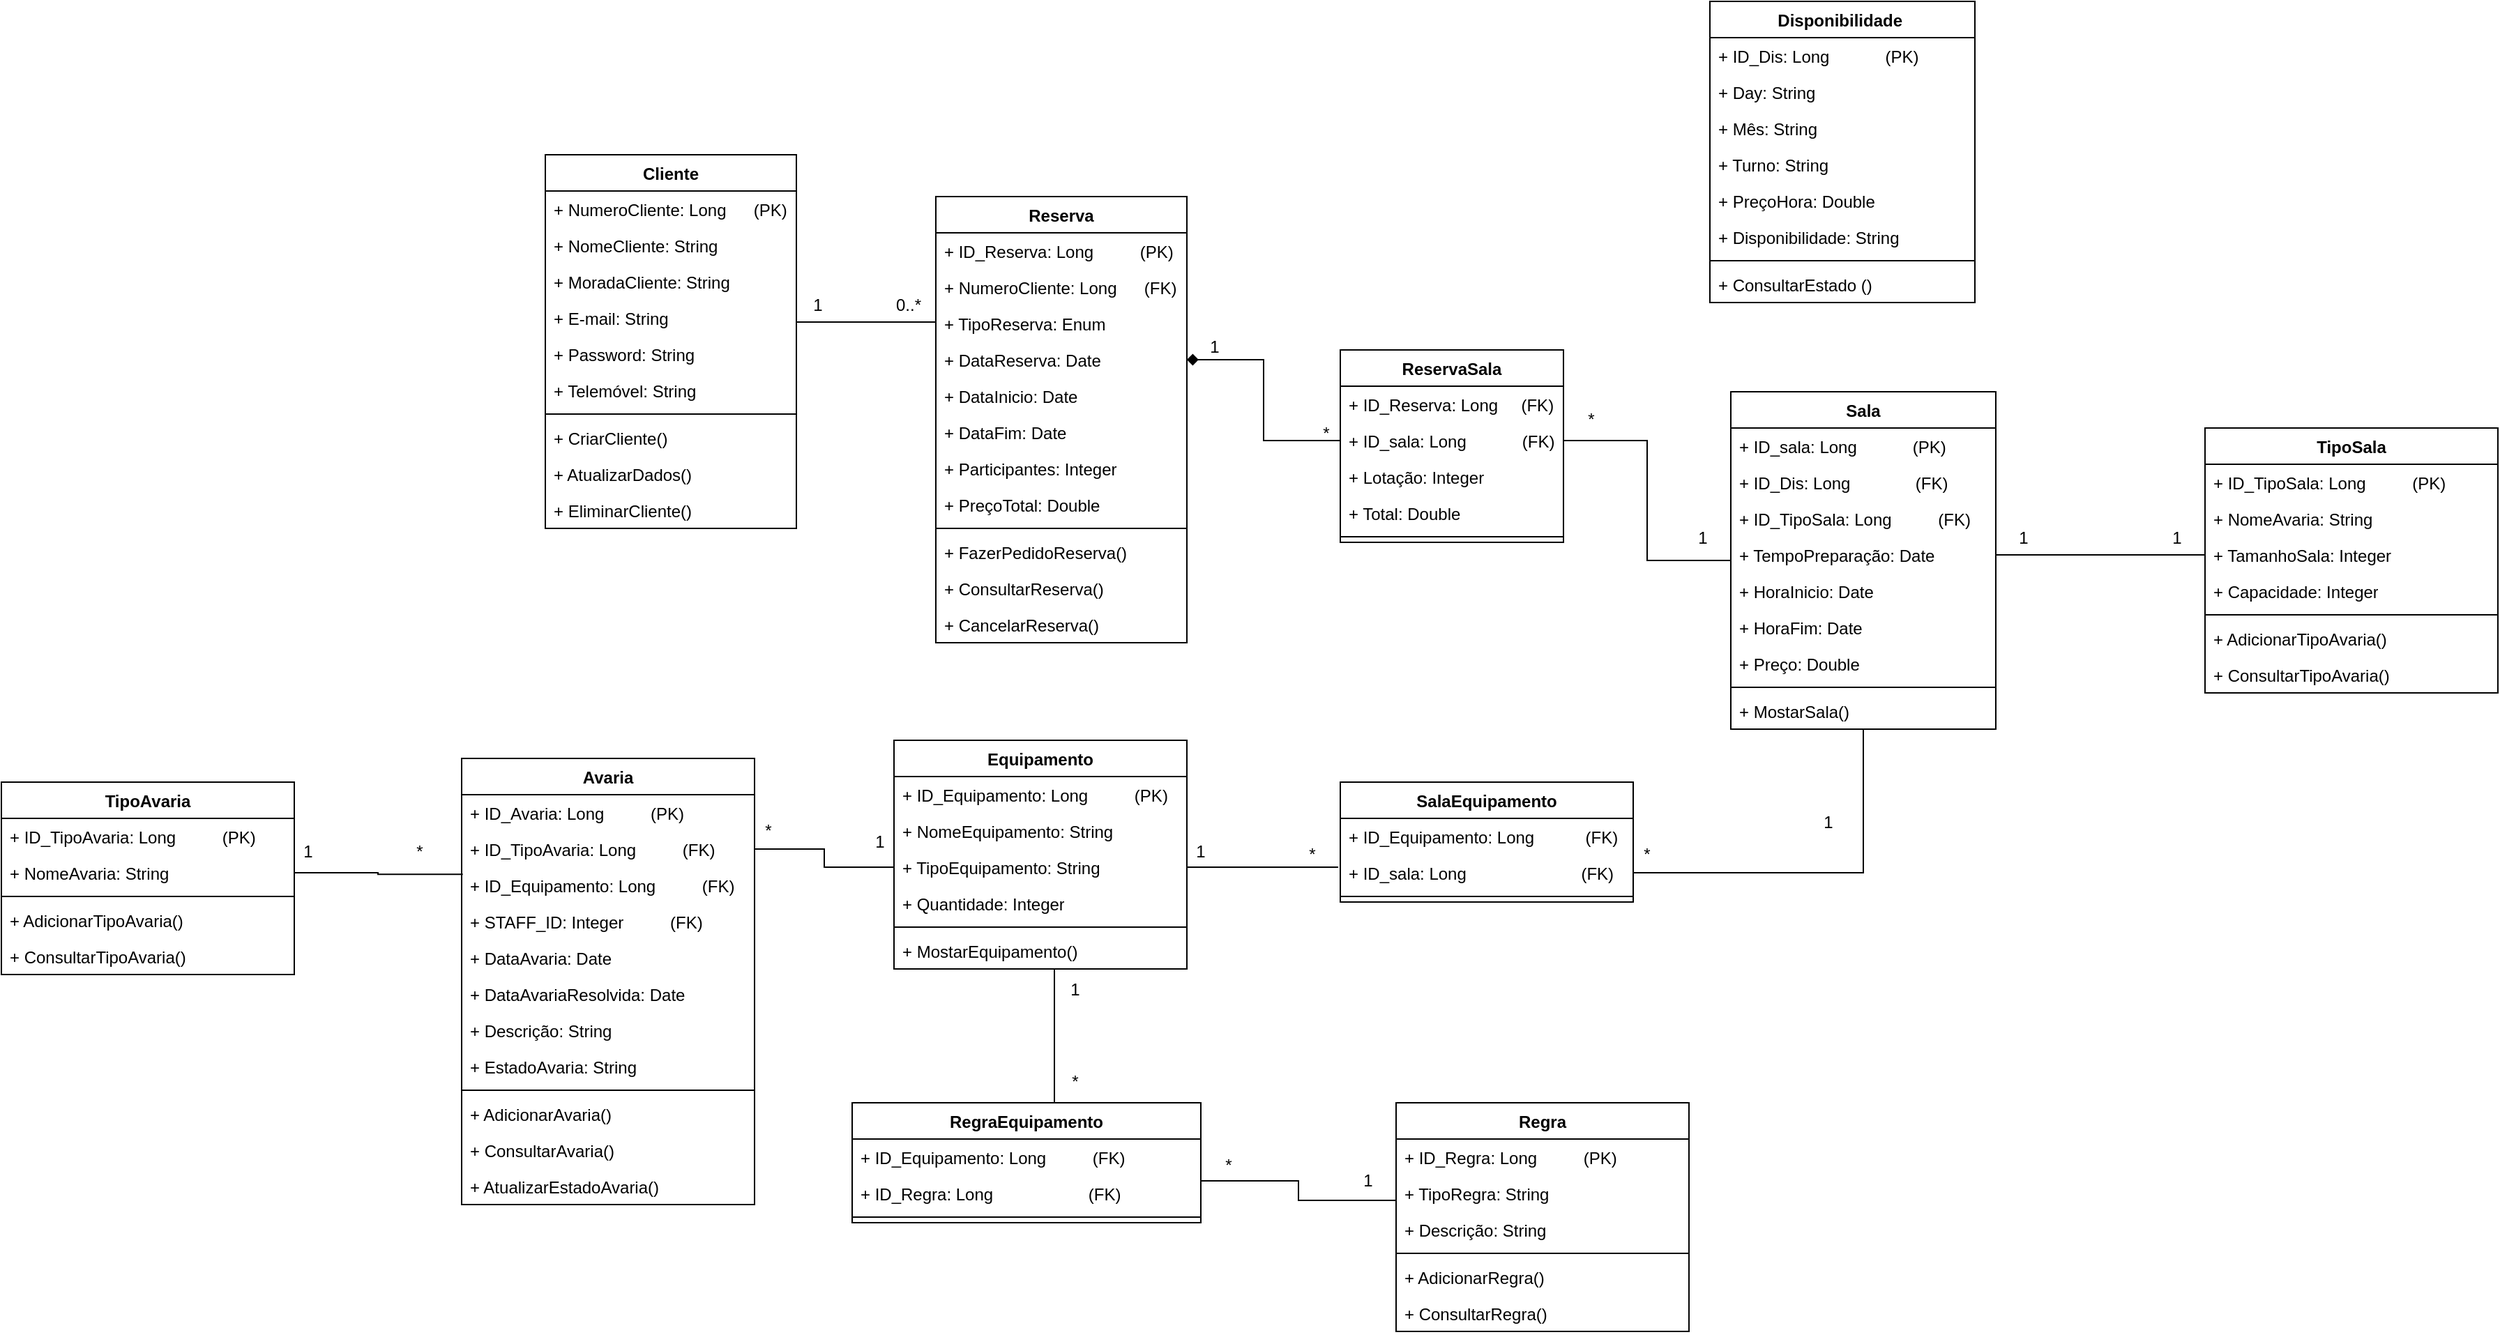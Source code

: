 <mxfile version="24.8.6" pages="3">
  <diagram name="Diagrama de Classes" id="13e1069c-82ec-6db2-03f1-153e76fe0fe0">
    <mxGraphModel dx="2458" dy="586" grid="1" gridSize="10" guides="1" tooltips="1" connect="1" arrows="1" fold="1" page="1" pageScale="1" pageWidth="1100" pageHeight="850" background="none" math="0" shadow="0">
      <root>
        <mxCell id="0" />
        <mxCell id="1" parent="0" />
        <mxCell id="OTBdSN7DUw6KR1RITJse-1" value="Cliente" style="swimlane;fontStyle=1;align=center;verticalAlign=top;childLayout=stackLayout;horizontal=1;startSize=26;horizontalStack=0;resizeParent=1;resizeParentMax=0;resizeLast=0;collapsible=1;marginBottom=0;whiteSpace=wrap;html=1;" parent="1" vertex="1">
          <mxGeometry x="30" y="160" width="180" height="268" as="geometry">
            <mxRectangle x="140" y="60" width="80" height="30" as="alternateBounds" />
          </mxGeometry>
        </mxCell>
        <mxCell id="OTBdSN7DUw6KR1RITJse-2" value="+ NumeroCliente: Long&lt;span style=&quot;white-space: pre;&quot;&gt;&#x9;&lt;/span&gt;&amp;nbsp; &amp;nbsp;(PK)" style="text;strokeColor=none;fillColor=none;align=left;verticalAlign=top;spacingLeft=4;spacingRight=4;overflow=hidden;rotatable=0;points=[[0,0.5],[1,0.5]];portConstraint=eastwest;whiteSpace=wrap;html=1;" parent="OTBdSN7DUw6KR1RITJse-1" vertex="1">
          <mxGeometry y="26" width="180" height="26" as="geometry" />
        </mxCell>
        <mxCell id="OTBdSN7DUw6KR1RITJse-3" value="+ NomeCliente: String" style="text;strokeColor=none;fillColor=none;align=left;verticalAlign=top;spacingLeft=4;spacingRight=4;overflow=hidden;rotatable=0;points=[[0,0.5],[1,0.5]];portConstraint=eastwest;whiteSpace=wrap;html=1;" parent="OTBdSN7DUw6KR1RITJse-1" vertex="1">
          <mxGeometry y="52" width="180" height="26" as="geometry" />
        </mxCell>
        <mxCell id="OTBdSN7DUw6KR1RITJse-4" value="+ MoradaCliente: String" style="text;strokeColor=none;fillColor=none;align=left;verticalAlign=top;spacingLeft=4;spacingRight=4;overflow=hidden;rotatable=0;points=[[0,0.5],[1,0.5]];portConstraint=eastwest;whiteSpace=wrap;html=1;" parent="OTBdSN7DUw6KR1RITJse-1" vertex="1">
          <mxGeometry y="78" width="180" height="26" as="geometry" />
        </mxCell>
        <mxCell id="OTBdSN7DUw6KR1RITJse-5" value="+ E-mail: String" style="text;strokeColor=none;fillColor=none;align=left;verticalAlign=top;spacingLeft=4;spacingRight=4;overflow=hidden;rotatable=0;points=[[0,0.5],[1,0.5]];portConstraint=eastwest;whiteSpace=wrap;html=1;" parent="OTBdSN7DUw6KR1RITJse-1" vertex="1">
          <mxGeometry y="104" width="180" height="26" as="geometry" />
        </mxCell>
        <mxCell id="OTBdSN7DUw6KR1RITJse-6" value="+ Password: String" style="text;strokeColor=none;fillColor=none;align=left;verticalAlign=top;spacingLeft=4;spacingRight=4;overflow=hidden;rotatable=0;points=[[0,0.5],[1,0.5]];portConstraint=eastwest;whiteSpace=wrap;html=1;" parent="OTBdSN7DUw6KR1RITJse-1" vertex="1">
          <mxGeometry y="130" width="180" height="26" as="geometry" />
        </mxCell>
        <mxCell id="OTBdSN7DUw6KR1RITJse-7" value="+ Telemóvel: String" style="text;strokeColor=none;fillColor=none;align=left;verticalAlign=top;spacingLeft=4;spacingRight=4;overflow=hidden;rotatable=0;points=[[0,0.5],[1,0.5]];portConstraint=eastwest;whiteSpace=wrap;html=1;" parent="OTBdSN7DUw6KR1RITJse-1" vertex="1">
          <mxGeometry y="156" width="180" height="26" as="geometry" />
        </mxCell>
        <mxCell id="OTBdSN7DUw6KR1RITJse-8" value="" style="line;strokeWidth=1;fillColor=none;align=left;verticalAlign=middle;spacingTop=-1;spacingLeft=3;spacingRight=3;rotatable=0;labelPosition=right;points=[];portConstraint=eastwest;strokeColor=inherit;" parent="OTBdSN7DUw6KR1RITJse-1" vertex="1">
          <mxGeometry y="182" width="180" height="8" as="geometry" />
        </mxCell>
        <mxCell id="rqedpsNSRm9LQJVZ1VE7-1" value="+ CriarCliente()" style="text;strokeColor=none;fillColor=none;align=left;verticalAlign=top;spacingLeft=4;spacingRight=4;overflow=hidden;rotatable=0;points=[[0,0.5],[1,0.5]];portConstraint=eastwest;whiteSpace=wrap;html=1;" parent="OTBdSN7DUw6KR1RITJse-1" vertex="1">
          <mxGeometry y="190" width="180" height="26" as="geometry" />
        </mxCell>
        <mxCell id="rqedpsNSRm9LQJVZ1VE7-2" value="+ AtualizarDados()" style="text;strokeColor=none;fillColor=none;align=left;verticalAlign=top;spacingLeft=4;spacingRight=4;overflow=hidden;rotatable=0;points=[[0,0.5],[1,0.5]];portConstraint=eastwest;whiteSpace=wrap;html=1;" parent="OTBdSN7DUw6KR1RITJse-1" vertex="1">
          <mxGeometry y="216" width="180" height="26" as="geometry" />
        </mxCell>
        <mxCell id="rqedpsNSRm9LQJVZ1VE7-3" value="+ EliminarCliente()" style="text;strokeColor=none;fillColor=none;align=left;verticalAlign=top;spacingLeft=4;spacingRight=4;overflow=hidden;rotatable=0;points=[[0,0.5],[1,0.5]];portConstraint=eastwest;whiteSpace=wrap;html=1;" parent="OTBdSN7DUw6KR1RITJse-1" vertex="1">
          <mxGeometry y="242" width="180" height="26" as="geometry" />
        </mxCell>
        <mxCell id="TgUR6VuphJQQWwya9bYw-8" style="edgeStyle=orthogonalEdgeStyle;rounded=0;orthogonalLoop=1;jettySize=auto;html=1;exitX=0.5;exitY=1;exitDx=0;exitDy=0;entryX=1;entryY=0.5;entryDx=0;entryDy=0;endArrow=none;endFill=0;" parent="1" source="OTBdSN7DUw6KR1RITJse-10" target="OTBdSN7DUw6KR1RITJse-58" edge="1">
          <mxGeometry relative="1" as="geometry" />
        </mxCell>
        <mxCell id="OTBdSN7DUw6KR1RITJse-10" value="Sala" style="swimlane;fontStyle=1;align=center;verticalAlign=top;childLayout=stackLayout;horizontal=1;startSize=26;horizontalStack=0;resizeParent=1;resizeParentMax=0;resizeLast=0;collapsible=1;marginBottom=0;whiteSpace=wrap;html=1;" parent="1" vertex="1">
          <mxGeometry x="880" y="330" width="190" height="242" as="geometry" />
        </mxCell>
        <mxCell id="OTBdSN7DUw6KR1RITJse-11" value="+ ID_sala: Long&amp;nbsp; &amp;nbsp; &amp;nbsp; &amp;nbsp; &amp;nbsp; &amp;nbsp; (PK)" style="text;strokeColor=none;fillColor=none;align=left;verticalAlign=top;spacingLeft=4;spacingRight=4;overflow=hidden;rotatable=0;points=[[0,0.5],[1,0.5]];portConstraint=eastwest;whiteSpace=wrap;html=1;" parent="OTBdSN7DUw6KR1RITJse-10" vertex="1">
          <mxGeometry y="26" width="190" height="26" as="geometry" />
        </mxCell>
        <mxCell id="TgUR6VuphJQQWwya9bYw-13" value="+ ID_Dis: Long&amp;nbsp; &amp;nbsp; &amp;nbsp; &amp;nbsp; &amp;nbsp; &amp;nbsp; &amp;nbsp; (FK)" style="text;strokeColor=none;fillColor=none;align=left;verticalAlign=top;spacingLeft=4;spacingRight=4;overflow=hidden;rotatable=0;points=[[0,0.5],[1,0.5]];portConstraint=eastwest;whiteSpace=wrap;html=1;" parent="OTBdSN7DUw6KR1RITJse-10" vertex="1">
          <mxGeometry y="52" width="190" height="26" as="geometry" />
        </mxCell>
        <mxCell id="aInGje0-KsVJg-_VBNvp-23" value="+ ID_TipoSala: Long&amp;nbsp; &amp;nbsp; &amp;nbsp; &amp;nbsp; &amp;nbsp; (FK)&amp;nbsp;&amp;nbsp;" style="text;strokeColor=none;fillColor=none;align=left;verticalAlign=top;spacingLeft=4;spacingRight=4;overflow=hidden;rotatable=0;points=[[0,0.5],[1,0.5]];portConstraint=eastwest;whiteSpace=wrap;html=1;" vertex="1" parent="OTBdSN7DUw6KR1RITJse-10">
          <mxGeometry y="78" width="190" height="26" as="geometry" />
        </mxCell>
        <mxCell id="nK_D47v2q9Sztdhnkqc2-46" value="+ TempoPreparação: Date" style="text;strokeColor=none;fillColor=none;align=left;verticalAlign=top;spacingLeft=4;spacingRight=4;overflow=hidden;rotatable=0;points=[[0,0.5],[1,0.5]];portConstraint=eastwest;whiteSpace=wrap;html=1;" parent="OTBdSN7DUw6KR1RITJse-10" vertex="1">
          <mxGeometry y="104" width="190" height="26" as="geometry" />
        </mxCell>
        <mxCell id="nK_D47v2q9Sztdhnkqc2-49" value="+ HoraInicio: Date" style="text;strokeColor=none;fillColor=none;align=left;verticalAlign=top;spacingLeft=4;spacingRight=4;overflow=hidden;rotatable=0;points=[[0,0.5],[1,0.5]];portConstraint=eastwest;whiteSpace=wrap;html=1;" parent="OTBdSN7DUw6KR1RITJse-10" vertex="1">
          <mxGeometry y="130" width="190" height="26" as="geometry" />
        </mxCell>
        <mxCell id="nK_D47v2q9Sztdhnkqc2-50" value="+ HoraFim: Date" style="text;strokeColor=none;fillColor=none;align=left;verticalAlign=top;spacingLeft=4;spacingRight=4;overflow=hidden;rotatable=0;points=[[0,0.5],[1,0.5]];portConstraint=eastwest;whiteSpace=wrap;html=1;" parent="OTBdSN7DUw6KR1RITJse-10" vertex="1">
          <mxGeometry y="156" width="190" height="26" as="geometry" />
        </mxCell>
        <mxCell id="yTIaYECVE8OxCSl-N1GG-15" value="+ Preço: Double" style="text;strokeColor=none;fillColor=none;align=left;verticalAlign=top;spacingLeft=4;spacingRight=4;overflow=hidden;rotatable=0;points=[[0,0.5],[1,0.5]];portConstraint=eastwest;whiteSpace=wrap;html=1;" parent="OTBdSN7DUw6KR1RITJse-10" vertex="1">
          <mxGeometry y="182" width="190" height="26" as="geometry" />
        </mxCell>
        <mxCell id="OTBdSN7DUw6KR1RITJse-16" value="" style="line;strokeWidth=1;fillColor=none;align=left;verticalAlign=middle;spacingTop=-1;spacingLeft=3;spacingRight=3;rotatable=0;labelPosition=right;points=[];portConstraint=eastwest;strokeColor=inherit;" parent="OTBdSN7DUw6KR1RITJse-10" vertex="1">
          <mxGeometry y="208" width="190" height="8" as="geometry" />
        </mxCell>
        <mxCell id="OTBdSN7DUw6KR1RITJse-17" value="+ MostarSala()" style="text;strokeColor=none;fillColor=none;align=left;verticalAlign=top;spacingLeft=4;spacingRight=4;overflow=hidden;rotatable=0;points=[[0,0.5],[1,0.5]];portConstraint=eastwest;whiteSpace=wrap;html=1;" parent="OTBdSN7DUw6KR1RITJse-10" vertex="1">
          <mxGeometry y="216" width="190" height="26" as="geometry" />
        </mxCell>
        <mxCell id="OTBdSN7DUw6KR1RITJse-18" value="Reserva" style="swimlane;fontStyle=1;align=center;verticalAlign=top;childLayout=stackLayout;horizontal=1;startSize=26;horizontalStack=0;resizeParent=1;resizeParentMax=0;resizeLast=0;collapsible=1;marginBottom=0;whiteSpace=wrap;html=1;" parent="1" vertex="1">
          <mxGeometry x="310" y="190" width="180" height="320" as="geometry" />
        </mxCell>
        <mxCell id="OTBdSN7DUw6KR1RITJse-19" value="+ ID_Reserva: Long&amp;nbsp; &amp;nbsp; &amp;nbsp; &amp;nbsp; &amp;nbsp; (PK)" style="text;strokeColor=none;fillColor=none;align=left;verticalAlign=top;spacingLeft=4;spacingRight=4;overflow=hidden;rotatable=0;points=[[0,0.5],[1,0.5]];portConstraint=eastwest;whiteSpace=wrap;html=1;" parent="OTBdSN7DUw6KR1RITJse-18" vertex="1">
          <mxGeometry y="26" width="180" height="26" as="geometry" />
        </mxCell>
        <mxCell id="yTIaYECVE8OxCSl-N1GG-2" value="+ NumeroCliente: Long&lt;span style=&quot;white-space: pre;&quot;&gt;&#x9;&lt;/span&gt;&amp;nbsp; &amp;nbsp;(FK)" style="text;strokeColor=none;fillColor=none;align=left;verticalAlign=top;spacingLeft=4;spacingRight=4;overflow=hidden;rotatable=0;points=[[0,0.5],[1,0.5]];portConstraint=eastwest;whiteSpace=wrap;html=1;" parent="OTBdSN7DUw6KR1RITJse-18" vertex="1">
          <mxGeometry y="52" width="180" height="26" as="geometry" />
        </mxCell>
        <mxCell id="OTBdSN7DUw6KR1RITJse-20" value="+ TipoReserva: Enum" style="text;strokeColor=none;fillColor=none;align=left;verticalAlign=top;spacingLeft=4;spacingRight=4;overflow=hidden;rotatable=0;points=[[0,0.5],[1,0.5]];portConstraint=eastwest;whiteSpace=wrap;html=1;" parent="OTBdSN7DUw6KR1RITJse-18" vertex="1">
          <mxGeometry y="78" width="180" height="26" as="geometry" />
        </mxCell>
        <mxCell id="yTIaYECVE8OxCSl-N1GG-1" value="+ DataReserva: Date" style="text;strokeColor=none;fillColor=none;align=left;verticalAlign=top;spacingLeft=4;spacingRight=4;overflow=hidden;rotatable=0;points=[[0,0.5],[1,0.5]];portConstraint=eastwest;whiteSpace=wrap;html=1;" parent="OTBdSN7DUw6KR1RITJse-18" vertex="1">
          <mxGeometry y="104" width="180" height="26" as="geometry" />
        </mxCell>
        <mxCell id="OTBdSN7DUw6KR1RITJse-21" value="+ DataInicio: Date" style="text;strokeColor=none;fillColor=none;align=left;verticalAlign=top;spacingLeft=4;spacingRight=4;overflow=hidden;rotatable=0;points=[[0,0.5],[1,0.5]];portConstraint=eastwest;whiteSpace=wrap;html=1;" parent="OTBdSN7DUw6KR1RITJse-18" vertex="1">
          <mxGeometry y="130" width="180" height="26" as="geometry" />
        </mxCell>
        <mxCell id="OTBdSN7DUw6KR1RITJse-22" value="+ DataFim: Date" style="text;strokeColor=none;fillColor=none;align=left;verticalAlign=top;spacingLeft=4;spacingRight=4;overflow=hidden;rotatable=0;points=[[0,0.5],[1,0.5]];portConstraint=eastwest;whiteSpace=wrap;html=1;" parent="OTBdSN7DUw6KR1RITJse-18" vertex="1">
          <mxGeometry y="156" width="180" height="26" as="geometry" />
        </mxCell>
        <mxCell id="OTBdSN7DUw6KR1RITJse-23" value="+ Participantes: Integer" style="text;strokeColor=none;fillColor=none;align=left;verticalAlign=top;spacingLeft=4;spacingRight=4;overflow=hidden;rotatable=0;points=[[0,0.5],[1,0.5]];portConstraint=eastwest;whiteSpace=wrap;html=1;" parent="OTBdSN7DUw6KR1RITJse-18" vertex="1">
          <mxGeometry y="182" width="180" height="26" as="geometry" />
        </mxCell>
        <mxCell id="TgUR6VuphJQQWwya9bYw-1" value="+ PreçoTotal: Double" style="text;strokeColor=none;fillColor=none;align=left;verticalAlign=top;spacingLeft=4;spacingRight=4;overflow=hidden;rotatable=0;points=[[0,0.5],[1,0.5]];portConstraint=eastwest;whiteSpace=wrap;html=1;" parent="OTBdSN7DUw6KR1RITJse-18" vertex="1">
          <mxGeometry y="208" width="180" height="26" as="geometry" />
        </mxCell>
        <mxCell id="OTBdSN7DUw6KR1RITJse-24" value="" style="line;strokeWidth=1;fillColor=none;align=left;verticalAlign=middle;spacingTop=-1;spacingLeft=3;spacingRight=3;rotatable=0;labelPosition=right;points=[];portConstraint=eastwest;strokeColor=inherit;" parent="OTBdSN7DUw6KR1RITJse-18" vertex="1">
          <mxGeometry y="234" width="180" height="8" as="geometry" />
        </mxCell>
        <mxCell id="5uaC4MI6rVyVPUYfYV3J-1" value="+ FazerPedidoReserva()" style="text;strokeColor=none;fillColor=none;align=left;verticalAlign=top;spacingLeft=4;spacingRight=4;overflow=hidden;rotatable=0;points=[[0,0.5],[1,0.5]];portConstraint=eastwest;whiteSpace=wrap;html=1;" parent="OTBdSN7DUw6KR1RITJse-18" vertex="1">
          <mxGeometry y="242" width="180" height="26" as="geometry" />
        </mxCell>
        <mxCell id="OTBdSN7DUw6KR1RITJse-25" value="+ ConsultarReserva()" style="text;strokeColor=none;fillColor=none;align=left;verticalAlign=top;spacingLeft=4;spacingRight=4;overflow=hidden;rotatable=0;points=[[0,0.5],[1,0.5]];portConstraint=eastwest;whiteSpace=wrap;html=1;" parent="OTBdSN7DUw6KR1RITJse-18" vertex="1">
          <mxGeometry y="268" width="180" height="26" as="geometry" />
        </mxCell>
        <mxCell id="5uaC4MI6rVyVPUYfYV3J-3" value="+ CancelarReserva()" style="text;strokeColor=none;fillColor=none;align=left;verticalAlign=top;spacingLeft=4;spacingRight=4;overflow=hidden;rotatable=0;points=[[0,0.5],[1,0.5]];portConstraint=eastwest;whiteSpace=wrap;html=1;" parent="OTBdSN7DUw6KR1RITJse-18" vertex="1">
          <mxGeometry y="294" width="180" height="26" as="geometry" />
        </mxCell>
        <mxCell id="OTBdSN7DUw6KR1RITJse-26" value="Equipamento" style="swimlane;fontStyle=1;align=center;verticalAlign=top;childLayout=stackLayout;horizontal=1;startSize=26;horizontalStack=0;resizeParent=1;resizeParentMax=0;resizeLast=0;collapsible=1;marginBottom=0;whiteSpace=wrap;html=1;" parent="1" vertex="1">
          <mxGeometry x="280" y="580" width="210" height="164" as="geometry" />
        </mxCell>
        <mxCell id="OTBdSN7DUw6KR1RITJse-27" value="+ ID_Equipamento: Long&amp;nbsp; &amp;nbsp; &amp;nbsp; &amp;nbsp; &amp;nbsp; (PK)&amp;nbsp;&amp;nbsp;" style="text;strokeColor=none;fillColor=none;align=left;verticalAlign=top;spacingLeft=4;spacingRight=4;overflow=hidden;rotatable=0;points=[[0,0.5],[1,0.5]];portConstraint=eastwest;whiteSpace=wrap;html=1;" parent="OTBdSN7DUw6KR1RITJse-26" vertex="1">
          <mxGeometry y="26" width="210" height="26" as="geometry" />
        </mxCell>
        <mxCell id="OTBdSN7DUw6KR1RITJse-28" value="+ NomeEquipamento: String" style="text;strokeColor=none;fillColor=none;align=left;verticalAlign=top;spacingLeft=4;spacingRight=4;overflow=hidden;rotatable=0;points=[[0,0.5],[1,0.5]];portConstraint=eastwest;whiteSpace=wrap;html=1;" parent="OTBdSN7DUw6KR1RITJse-26" vertex="1">
          <mxGeometry y="52" width="210" height="26" as="geometry" />
        </mxCell>
        <mxCell id="OTBdSN7DUw6KR1RITJse-29" value="+ TipoEquipamento: String" style="text;strokeColor=none;fillColor=none;align=left;verticalAlign=top;spacingLeft=4;spacingRight=4;overflow=hidden;rotatable=0;points=[[0,0.5],[1,0.5]];portConstraint=eastwest;whiteSpace=wrap;html=1;" parent="OTBdSN7DUw6KR1RITJse-26" vertex="1">
          <mxGeometry y="78" width="210" height="26" as="geometry" />
        </mxCell>
        <mxCell id="OTBdSN7DUw6KR1RITJse-31" value="+ Quantidade: Integer" style="text;strokeColor=none;fillColor=none;align=left;verticalAlign=top;spacingLeft=4;spacingRight=4;overflow=hidden;rotatable=0;points=[[0,0.5],[1,0.5]];portConstraint=eastwest;whiteSpace=wrap;html=1;" parent="OTBdSN7DUw6KR1RITJse-26" vertex="1">
          <mxGeometry y="104" width="210" height="26" as="geometry" />
        </mxCell>
        <mxCell id="OTBdSN7DUw6KR1RITJse-32" value="" style="line;strokeWidth=1;fillColor=none;align=left;verticalAlign=middle;spacingTop=-1;spacingLeft=3;spacingRight=3;rotatable=0;labelPosition=right;points=[];portConstraint=eastwest;strokeColor=inherit;" parent="OTBdSN7DUw6KR1RITJse-26" vertex="1">
          <mxGeometry y="130" width="210" height="8" as="geometry" />
        </mxCell>
        <mxCell id="H3_FL0mDu3y63sgO12pk-1" value="+ MostarEquipamento()" style="text;strokeColor=none;fillColor=none;align=left;verticalAlign=top;spacingLeft=4;spacingRight=4;overflow=hidden;rotatable=0;points=[[0,0.5],[1,0.5]];portConstraint=eastwest;whiteSpace=wrap;html=1;" parent="OTBdSN7DUw6KR1RITJse-26" vertex="1">
          <mxGeometry y="138" width="210" height="26" as="geometry" />
        </mxCell>
        <mxCell id="OTBdSN7DUw6KR1RITJse-43" value="1" style="text;html=1;align=center;verticalAlign=middle;resizable=0;points=[];autosize=1;strokeColor=none;fillColor=none;" parent="1" vertex="1">
          <mxGeometry x="210" y="253" width="30" height="30" as="geometry" />
        </mxCell>
        <mxCell id="OTBdSN7DUw6KR1RITJse-44" value="0..*" style="text;html=1;align=center;verticalAlign=middle;resizable=0;points=[];autosize=1;strokeColor=none;fillColor=none;" parent="1" vertex="1">
          <mxGeometry x="270" y="253" width="40" height="30" as="geometry" />
        </mxCell>
        <mxCell id="OTBdSN7DUw6KR1RITJse-48" value="ReservaSala" style="swimlane;fontStyle=1;align=center;verticalAlign=top;childLayout=stackLayout;horizontal=1;startSize=26;horizontalStack=0;resizeParent=1;resizeParentMax=0;resizeLast=0;collapsible=1;marginBottom=0;whiteSpace=wrap;html=1;" parent="1" vertex="1">
          <mxGeometry x="600" y="300" width="160" height="138" as="geometry" />
        </mxCell>
        <mxCell id="OTBdSN7DUw6KR1RITJse-49" value="+ ID_Reserva: Long&amp;nbsp; &amp;nbsp; &amp;nbsp;(FK)" style="text;strokeColor=none;fillColor=none;align=left;verticalAlign=top;spacingLeft=4;spacingRight=4;overflow=hidden;rotatable=0;points=[[0,0.5],[1,0.5]];portConstraint=eastwest;whiteSpace=wrap;html=1;" parent="OTBdSN7DUw6KR1RITJse-48" vertex="1">
          <mxGeometry y="26" width="160" height="26" as="geometry" />
        </mxCell>
        <mxCell id="OTBdSN7DUw6KR1RITJse-50" value="+ ID_sala: Long&amp;nbsp; &amp;nbsp; &amp;nbsp; &amp;nbsp; &amp;nbsp; &amp;nbsp; (FK)" style="text;strokeColor=none;fillColor=none;align=left;verticalAlign=top;spacingLeft=4;spacingRight=4;overflow=hidden;rotatable=0;points=[[0,0.5],[1,0.5]];portConstraint=eastwest;whiteSpace=wrap;html=1;" parent="OTBdSN7DUw6KR1RITJse-48" vertex="1">
          <mxGeometry y="52" width="160" height="26" as="geometry" />
        </mxCell>
        <mxCell id="OTBdSN7DUw6KR1RITJse-51" value="+ Lotação: Integer" style="text;strokeColor=none;fillColor=none;align=left;verticalAlign=top;spacingLeft=4;spacingRight=4;overflow=hidden;rotatable=0;points=[[0,0.5],[1,0.5]];portConstraint=eastwest;whiteSpace=wrap;html=1;" parent="OTBdSN7DUw6KR1RITJse-48" vertex="1">
          <mxGeometry y="78" width="160" height="26" as="geometry" />
        </mxCell>
        <mxCell id="yTIaYECVE8OxCSl-N1GG-3" value="+ Total: Double" style="text;strokeColor=none;fillColor=none;align=left;verticalAlign=top;spacingLeft=4;spacingRight=4;overflow=hidden;rotatable=0;points=[[0,0.5],[1,0.5]];portConstraint=eastwest;whiteSpace=wrap;html=1;" parent="OTBdSN7DUw6KR1RITJse-48" vertex="1">
          <mxGeometry y="104" width="160" height="26" as="geometry" />
        </mxCell>
        <mxCell id="OTBdSN7DUw6KR1RITJse-52" value="" style="line;strokeWidth=1;fillColor=none;align=left;verticalAlign=middle;spacingTop=-1;spacingLeft=3;spacingRight=3;rotatable=0;labelPosition=right;points=[];portConstraint=eastwest;strokeColor=inherit;" parent="OTBdSN7DUw6KR1RITJse-48" vertex="1">
          <mxGeometry y="130" width="160" height="8" as="geometry" />
        </mxCell>
        <mxCell id="OTBdSN7DUw6KR1RITJse-56" value="SalaEquipamento" style="swimlane;fontStyle=1;align=center;verticalAlign=top;childLayout=stackLayout;horizontal=1;startSize=26;horizontalStack=0;resizeParent=1;resizeParentMax=0;resizeLast=0;collapsible=1;marginBottom=0;whiteSpace=wrap;html=1;" parent="1" vertex="1">
          <mxGeometry x="600" y="610" width="210" height="86" as="geometry" />
        </mxCell>
        <mxCell id="OTBdSN7DUw6KR1RITJse-57" value="+ ID_Equipamento: Long&amp;nbsp; &amp;nbsp; &amp;nbsp; &amp;nbsp; &amp;nbsp; &amp;nbsp;(FK)&amp;nbsp;&amp;nbsp;" style="text;strokeColor=none;fillColor=none;align=left;verticalAlign=top;spacingLeft=4;spacingRight=4;overflow=hidden;rotatable=0;points=[[0,0.5],[1,0.5]];portConstraint=eastwest;whiteSpace=wrap;html=1;" parent="OTBdSN7DUw6KR1RITJse-56" vertex="1">
          <mxGeometry y="26" width="210" height="26" as="geometry" />
        </mxCell>
        <mxCell id="OTBdSN7DUw6KR1RITJse-58" value="+ ID_sala: Long&amp;nbsp; &amp;nbsp; &amp;nbsp; &amp;nbsp;&amp;nbsp;&lt;span style=&quot;white-space: pre;&quot;&gt;&#x9;&lt;/span&gt;&amp;nbsp; &amp;nbsp; &amp;nbsp; &amp;nbsp;&amp;nbsp; &amp;nbsp;(FK)" style="text;strokeColor=none;fillColor=none;align=left;verticalAlign=top;spacingLeft=4;spacingRight=4;overflow=hidden;rotatable=0;points=[[0,0.5],[1,0.5]];portConstraint=eastwest;whiteSpace=wrap;html=1;" parent="OTBdSN7DUw6KR1RITJse-56" vertex="1">
          <mxGeometry y="52" width="210" height="26" as="geometry" />
        </mxCell>
        <mxCell id="OTBdSN7DUw6KR1RITJse-59" value="" style="line;strokeWidth=1;fillColor=none;align=left;verticalAlign=middle;spacingTop=-1;spacingLeft=3;spacingRight=3;rotatable=0;labelPosition=right;points=[];portConstraint=eastwest;strokeColor=inherit;" parent="OTBdSN7DUw6KR1RITJse-56" vertex="1">
          <mxGeometry y="78" width="210" height="8" as="geometry" />
        </mxCell>
        <mxCell id="yTIaYECVE8OxCSl-N1GG-5" value="Disponibilidade&amp;nbsp;" style="swimlane;fontStyle=1;align=center;verticalAlign=top;childLayout=stackLayout;horizontal=1;startSize=26;horizontalStack=0;resizeParent=1;resizeParentMax=0;resizeLast=0;collapsible=1;marginBottom=0;whiteSpace=wrap;html=1;" parent="1" vertex="1">
          <mxGeometry x="865" y="50" width="190" height="216" as="geometry" />
        </mxCell>
        <mxCell id="yTIaYECVE8OxCSl-N1GG-6" value="+ ID_Dis: Long&amp;nbsp; &amp;nbsp; &amp;nbsp; &amp;nbsp; &amp;nbsp; &amp;nbsp; (PK)" style="text;strokeColor=none;fillColor=none;align=left;verticalAlign=top;spacingLeft=4;spacingRight=4;overflow=hidden;rotatable=0;points=[[0,0.5],[1,0.5]];portConstraint=eastwest;whiteSpace=wrap;html=1;" parent="yTIaYECVE8OxCSl-N1GG-5" vertex="1">
          <mxGeometry y="26" width="190" height="26" as="geometry" />
        </mxCell>
        <mxCell id="yTIaYECVE8OxCSl-N1GG-8" value="+ Day: String" style="text;strokeColor=none;fillColor=none;align=left;verticalAlign=top;spacingLeft=4;spacingRight=4;overflow=hidden;rotatable=0;points=[[0,0.5],[1,0.5]];portConstraint=eastwest;whiteSpace=wrap;html=1;" parent="yTIaYECVE8OxCSl-N1GG-5" vertex="1">
          <mxGeometry y="52" width="190" height="26" as="geometry" />
        </mxCell>
        <mxCell id="yTIaYECVE8OxCSl-N1GG-7" value="+ Mês: String" style="text;strokeColor=none;fillColor=none;align=left;verticalAlign=top;spacingLeft=4;spacingRight=4;overflow=hidden;rotatable=0;points=[[0,0.5],[1,0.5]];portConstraint=eastwest;whiteSpace=wrap;html=1;" parent="yTIaYECVE8OxCSl-N1GG-5" vertex="1">
          <mxGeometry y="78" width="190" height="26" as="geometry" />
        </mxCell>
        <mxCell id="yTIaYECVE8OxCSl-N1GG-14" value="+ Turno: String" style="text;strokeColor=none;fillColor=none;align=left;verticalAlign=top;spacingLeft=4;spacingRight=4;overflow=hidden;rotatable=0;points=[[0,0.5],[1,0.5]];portConstraint=eastwest;whiteSpace=wrap;html=1;" parent="yTIaYECVE8OxCSl-N1GG-5" vertex="1">
          <mxGeometry y="104" width="190" height="26" as="geometry" />
        </mxCell>
        <mxCell id="yTIaYECVE8OxCSl-N1GG-9" value="+ PreçoHora: Double" style="text;strokeColor=none;fillColor=none;align=left;verticalAlign=top;spacingLeft=4;spacingRight=4;overflow=hidden;rotatable=0;points=[[0,0.5],[1,0.5]];portConstraint=eastwest;whiteSpace=wrap;html=1;" parent="yTIaYECVE8OxCSl-N1GG-5" vertex="1">
          <mxGeometry y="130" width="190" height="26" as="geometry" />
        </mxCell>
        <mxCell id="yTIaYECVE8OxCSl-N1GG-10" value="+ Disponibilidade: String" style="text;strokeColor=none;fillColor=none;align=left;verticalAlign=top;spacingLeft=4;spacingRight=4;overflow=hidden;rotatable=0;points=[[0,0.5],[1,0.5]];portConstraint=eastwest;whiteSpace=wrap;html=1;" parent="yTIaYECVE8OxCSl-N1GG-5" vertex="1">
          <mxGeometry y="156" width="190" height="26" as="geometry" />
        </mxCell>
        <mxCell id="yTIaYECVE8OxCSl-N1GG-11" value="" style="line;strokeWidth=1;fillColor=none;align=left;verticalAlign=middle;spacingTop=-1;spacingLeft=3;spacingRight=3;rotatable=0;labelPosition=right;points=[];portConstraint=eastwest;strokeColor=inherit;" parent="yTIaYECVE8OxCSl-N1GG-5" vertex="1">
          <mxGeometry y="182" width="190" height="8" as="geometry" />
        </mxCell>
        <mxCell id="yTIaYECVE8OxCSl-N1GG-12" value="+ ConsultarEstado ()" style="text;strokeColor=none;fillColor=none;align=left;verticalAlign=top;spacingLeft=4;spacingRight=4;overflow=hidden;rotatable=0;points=[[0,0.5],[1,0.5]];portConstraint=eastwest;whiteSpace=wrap;html=1;" parent="yTIaYECVE8OxCSl-N1GG-5" vertex="1">
          <mxGeometry y="190" width="190" height="26" as="geometry" />
        </mxCell>
        <mxCell id="TgUR6VuphJQQWwya9bYw-2" style="edgeStyle=orthogonalEdgeStyle;rounded=0;orthogonalLoop=1;jettySize=auto;html=1;entryX=0;entryY=0.5;entryDx=0;entryDy=0;endArrow=none;endFill=0;startArrow=diamond;startFill=1;" parent="1" source="yTIaYECVE8OxCSl-N1GG-1" target="OTBdSN7DUw6KR1RITJse-50" edge="1">
          <mxGeometry relative="1" as="geometry" />
        </mxCell>
        <mxCell id="TgUR6VuphJQQWwya9bYw-3" style="edgeStyle=orthogonalEdgeStyle;rounded=0;orthogonalLoop=1;jettySize=auto;html=1;endArrow=none;endFill=0;" parent="1" source="OTBdSN7DUw6KR1RITJse-10" target="OTBdSN7DUw6KR1RITJse-50" edge="1">
          <mxGeometry relative="1" as="geometry">
            <Array as="points">
              <mxPoint x="820" y="451" />
              <mxPoint x="820" y="365" />
            </Array>
          </mxGeometry>
        </mxCell>
        <mxCell id="TgUR6VuphJQQWwya9bYw-12" style="edgeStyle=orthogonalEdgeStyle;rounded=0;orthogonalLoop=1;jettySize=auto;html=1;exitX=1;exitY=0.5;exitDx=0;exitDy=0;entryX=-0.007;entryY=0.347;entryDx=0;entryDy=0;entryPerimeter=0;endArrow=none;endFill=0;" parent="1" source="OTBdSN7DUw6KR1RITJse-29" target="OTBdSN7DUw6KR1RITJse-58" edge="1">
          <mxGeometry relative="1" as="geometry" />
        </mxCell>
        <mxCell id="TgUR6VuphJQQWwya9bYw-15" style="edgeStyle=orthogonalEdgeStyle;rounded=0;orthogonalLoop=1;jettySize=auto;html=1;endArrow=none;endFill=0;" parent="1" source="OTBdSN7DUw6KR1RITJse-5" edge="1">
          <mxGeometry relative="1" as="geometry">
            <mxPoint x="310" y="280" as="targetPoint" />
            <Array as="points">
              <mxPoint x="230" y="280" />
              <mxPoint x="230" y="280" />
            </Array>
          </mxGeometry>
        </mxCell>
        <mxCell id="nK_D47v2q9Sztdhnkqc2-1" value="Avaria" style="swimlane;fontStyle=1;align=center;verticalAlign=top;childLayout=stackLayout;horizontal=1;startSize=26;horizontalStack=0;resizeParent=1;resizeParentMax=0;resizeLast=0;collapsible=1;marginBottom=0;whiteSpace=wrap;html=1;" parent="1" vertex="1">
          <mxGeometry x="-30" y="593" width="210" height="320" as="geometry" />
        </mxCell>
        <mxCell id="nK_D47v2q9Sztdhnkqc2-9" value="+ ID_Avaria: Long&amp;nbsp; &amp;nbsp; &amp;nbsp; &amp;nbsp; &amp;nbsp; (PK)&amp;nbsp;&amp;nbsp;" style="text;strokeColor=none;fillColor=none;align=left;verticalAlign=top;spacingLeft=4;spacingRight=4;overflow=hidden;rotatable=0;points=[[0,0.5],[1,0.5]];portConstraint=eastwest;whiteSpace=wrap;html=1;" parent="nK_D47v2q9Sztdhnkqc2-1" vertex="1">
          <mxGeometry y="26" width="210" height="26" as="geometry" />
        </mxCell>
        <mxCell id="nK_D47v2q9Sztdhnkqc2-11" value="+ ID_TipoAvaria: Long&amp;nbsp; &amp;nbsp; &amp;nbsp; &amp;nbsp; &amp;nbsp; (FK)&amp;nbsp;&amp;nbsp;" style="text;strokeColor=none;fillColor=none;align=left;verticalAlign=top;spacingLeft=4;spacingRight=4;overflow=hidden;rotatable=0;points=[[0,0.5],[1,0.5]];portConstraint=eastwest;whiteSpace=wrap;html=1;" parent="nK_D47v2q9Sztdhnkqc2-1" vertex="1">
          <mxGeometry y="52" width="210" height="26" as="geometry" />
        </mxCell>
        <mxCell id="nK_D47v2q9Sztdhnkqc2-2" value="+ ID_Equipamento: Long&amp;nbsp; &amp;nbsp; &amp;nbsp; &amp;nbsp; &amp;nbsp; (FK)&amp;nbsp;&amp;nbsp;" style="text;strokeColor=none;fillColor=none;align=left;verticalAlign=top;spacingLeft=4;spacingRight=4;overflow=hidden;rotatable=0;points=[[0,0.5],[1,0.5]];portConstraint=eastwest;whiteSpace=wrap;html=1;" parent="nK_D47v2q9Sztdhnkqc2-1" vertex="1">
          <mxGeometry y="78" width="210" height="26" as="geometry" />
        </mxCell>
        <mxCell id="aInGje0-KsVJg-_VBNvp-29" value="+ STAFF_ID: Integer&amp;nbsp; &amp;nbsp; &amp;nbsp; &amp;nbsp; &amp;nbsp; (FK)&amp;nbsp;&amp;nbsp;" style="text;strokeColor=none;fillColor=none;align=left;verticalAlign=top;spacingLeft=4;spacingRight=4;overflow=hidden;rotatable=0;points=[[0,0.5],[1,0.5]];portConstraint=eastwest;whiteSpace=wrap;html=1;" vertex="1" parent="nK_D47v2q9Sztdhnkqc2-1">
          <mxGeometry y="104" width="210" height="26" as="geometry" />
        </mxCell>
        <mxCell id="nK_D47v2q9Sztdhnkqc2-23" value="+ DataAvaria: Date" style="text;strokeColor=none;fillColor=none;align=left;verticalAlign=top;spacingLeft=4;spacingRight=4;overflow=hidden;rotatable=0;points=[[0,0.5],[1,0.5]];portConstraint=eastwest;whiteSpace=wrap;html=1;" parent="nK_D47v2q9Sztdhnkqc2-1" vertex="1">
          <mxGeometry y="130" width="210" height="26" as="geometry" />
        </mxCell>
        <mxCell id="nK_D47v2q9Sztdhnkqc2-25" value="+ DataAvariaResolvida: Date" style="text;strokeColor=none;fillColor=none;align=left;verticalAlign=top;spacingLeft=4;spacingRight=4;overflow=hidden;rotatable=0;points=[[0,0.5],[1,0.5]];portConstraint=eastwest;whiteSpace=wrap;html=1;" parent="nK_D47v2q9Sztdhnkqc2-1" vertex="1">
          <mxGeometry y="156" width="210" height="26" as="geometry" />
        </mxCell>
        <mxCell id="nK_D47v2q9Sztdhnkqc2-6" value="+ Descrição: String" style="text;strokeColor=none;fillColor=none;align=left;verticalAlign=top;spacingLeft=4;spacingRight=4;overflow=hidden;rotatable=0;points=[[0,0.5],[1,0.5]];portConstraint=eastwest;whiteSpace=wrap;html=1;" parent="nK_D47v2q9Sztdhnkqc2-1" vertex="1">
          <mxGeometry y="182" width="210" height="26" as="geometry" />
        </mxCell>
        <mxCell id="nK_D47v2q9Sztdhnkqc2-24" value="+ EstadoAvaria: String" style="text;strokeColor=none;fillColor=none;align=left;verticalAlign=top;spacingLeft=4;spacingRight=4;overflow=hidden;rotatable=0;points=[[0,0.5],[1,0.5]];portConstraint=eastwest;whiteSpace=wrap;html=1;" parent="nK_D47v2q9Sztdhnkqc2-1" vertex="1">
          <mxGeometry y="208" width="210" height="26" as="geometry" />
        </mxCell>
        <mxCell id="nK_D47v2q9Sztdhnkqc2-7" value="" style="line;strokeWidth=1;fillColor=none;align=left;verticalAlign=middle;spacingTop=-1;spacingLeft=3;spacingRight=3;rotatable=0;labelPosition=right;points=[];portConstraint=eastwest;strokeColor=inherit;" parent="nK_D47v2q9Sztdhnkqc2-1" vertex="1">
          <mxGeometry y="234" width="210" height="8" as="geometry" />
        </mxCell>
        <mxCell id="nK_D47v2q9Sztdhnkqc2-8" value="+ AdicionarAvaria()" style="text;strokeColor=none;fillColor=none;align=left;verticalAlign=top;spacingLeft=4;spacingRight=4;overflow=hidden;rotatable=0;points=[[0,0.5],[1,0.5]];portConstraint=eastwest;whiteSpace=wrap;html=1;" parent="nK_D47v2q9Sztdhnkqc2-1" vertex="1">
          <mxGeometry y="242" width="210" height="26" as="geometry" />
        </mxCell>
        <mxCell id="nK_D47v2q9Sztdhnkqc2-21" value="+ ConsultarAvaria()" style="text;strokeColor=none;fillColor=none;align=left;verticalAlign=top;spacingLeft=4;spacingRight=4;overflow=hidden;rotatable=0;points=[[0,0.5],[1,0.5]];portConstraint=eastwest;whiteSpace=wrap;html=1;" parent="nK_D47v2q9Sztdhnkqc2-1" vertex="1">
          <mxGeometry y="268" width="210" height="26" as="geometry" />
        </mxCell>
        <mxCell id="nK_D47v2q9Sztdhnkqc2-22" value="+ AtualizarEstadoAvaria()" style="text;strokeColor=none;fillColor=none;align=left;verticalAlign=top;spacingLeft=4;spacingRight=4;overflow=hidden;rotatable=0;points=[[0,0.5],[1,0.5]];portConstraint=eastwest;whiteSpace=wrap;html=1;" parent="nK_D47v2q9Sztdhnkqc2-1" vertex="1">
          <mxGeometry y="294" width="210" height="26" as="geometry" />
        </mxCell>
        <mxCell id="nK_D47v2q9Sztdhnkqc2-12" value="TipoAvaria" style="swimlane;fontStyle=1;align=center;verticalAlign=top;childLayout=stackLayout;horizontal=1;startSize=26;horizontalStack=0;resizeParent=1;resizeParentMax=0;resizeLast=0;collapsible=1;marginBottom=0;whiteSpace=wrap;html=1;" parent="1" vertex="1">
          <mxGeometry x="-360" y="610" width="210" height="138" as="geometry" />
        </mxCell>
        <mxCell id="nK_D47v2q9Sztdhnkqc2-14" value="+ ID_TipoAvaria: Long&amp;nbsp; &amp;nbsp; &amp;nbsp; &amp;nbsp; &amp;nbsp; (PK)&amp;nbsp;&amp;nbsp;" style="text;strokeColor=none;fillColor=none;align=left;verticalAlign=top;spacingLeft=4;spacingRight=4;overflow=hidden;rotatable=0;points=[[0,0.5],[1,0.5]];portConstraint=eastwest;whiteSpace=wrap;html=1;" parent="nK_D47v2q9Sztdhnkqc2-12" vertex="1">
          <mxGeometry y="26" width="210" height="26" as="geometry" />
        </mxCell>
        <mxCell id="nK_D47v2q9Sztdhnkqc2-16" value="+ NomeAvaria: String" style="text;strokeColor=none;fillColor=none;align=left;verticalAlign=top;spacingLeft=4;spacingRight=4;overflow=hidden;rotatable=0;points=[[0,0.5],[1,0.5]];portConstraint=eastwest;whiteSpace=wrap;html=1;" parent="nK_D47v2q9Sztdhnkqc2-12" vertex="1">
          <mxGeometry y="52" width="210" height="26" as="geometry" />
        </mxCell>
        <mxCell id="nK_D47v2q9Sztdhnkqc2-18" value="" style="line;strokeWidth=1;fillColor=none;align=left;verticalAlign=middle;spacingTop=-1;spacingLeft=3;spacingRight=3;rotatable=0;labelPosition=right;points=[];portConstraint=eastwest;strokeColor=inherit;" parent="nK_D47v2q9Sztdhnkqc2-12" vertex="1">
          <mxGeometry y="78" width="210" height="8" as="geometry" />
        </mxCell>
        <mxCell id="nK_D47v2q9Sztdhnkqc2-19" value="+ AdicionarTipoAvaria()" style="text;strokeColor=none;fillColor=none;align=left;verticalAlign=top;spacingLeft=4;spacingRight=4;overflow=hidden;rotatable=0;points=[[0,0.5],[1,0.5]];portConstraint=eastwest;whiteSpace=wrap;html=1;" parent="nK_D47v2q9Sztdhnkqc2-12" vertex="1">
          <mxGeometry y="86" width="210" height="26" as="geometry" />
        </mxCell>
        <mxCell id="nK_D47v2q9Sztdhnkqc2-20" value="+ ConsultarTipoAvaria()" style="text;strokeColor=none;fillColor=none;align=left;verticalAlign=top;spacingLeft=4;spacingRight=4;overflow=hidden;rotatable=0;points=[[0,0.5],[1,0.5]];portConstraint=eastwest;whiteSpace=wrap;html=1;" parent="nK_D47v2q9Sztdhnkqc2-12" vertex="1">
          <mxGeometry y="112" width="210" height="26" as="geometry" />
        </mxCell>
        <mxCell id="nK_D47v2q9Sztdhnkqc2-26" style="edgeStyle=orthogonalEdgeStyle;rounded=0;orthogonalLoop=1;jettySize=auto;html=1;entryX=1;entryY=0.5;entryDx=0;entryDy=0;endArrow=none;endFill=0;" parent="1" source="OTBdSN7DUw6KR1RITJse-29" target="nK_D47v2q9Sztdhnkqc2-11" edge="1">
          <mxGeometry relative="1" as="geometry" />
        </mxCell>
        <mxCell id="nK_D47v2q9Sztdhnkqc2-27" style="edgeStyle=orthogonalEdgeStyle;rounded=0;orthogonalLoop=1;jettySize=auto;html=1;entryX=0.004;entryY=0.198;entryDx=0;entryDy=0;entryPerimeter=0;endArrow=none;endFill=0;" parent="1" source="nK_D47v2q9Sztdhnkqc2-16" target="nK_D47v2q9Sztdhnkqc2-2" edge="1">
          <mxGeometry relative="1" as="geometry" />
        </mxCell>
        <mxCell id="nK_D47v2q9Sztdhnkqc2-28" value="*" style="text;html=1;align=center;verticalAlign=middle;whiteSpace=wrap;rounded=0;" parent="1" vertex="1">
          <mxGeometry x="-90" y="645" width="60" height="30" as="geometry" />
        </mxCell>
        <mxCell id="nK_D47v2q9Sztdhnkqc2-29" value="*" style="text;html=1;align=center;verticalAlign=middle;whiteSpace=wrap;rounded=0;" parent="1" vertex="1">
          <mxGeometry x="160" y="630" width="60" height="30" as="geometry" />
        </mxCell>
        <mxCell id="nK_D47v2q9Sztdhnkqc2-30" value="1" style="text;html=1;align=center;verticalAlign=middle;whiteSpace=wrap;rounded=0;" parent="1" vertex="1">
          <mxGeometry x="-170" y="645" width="60" height="30" as="geometry" />
        </mxCell>
        <mxCell id="nK_D47v2q9Sztdhnkqc2-31" value="1" style="text;html=1;align=center;verticalAlign=middle;whiteSpace=wrap;rounded=0;" parent="1" vertex="1">
          <mxGeometry x="240" y="638" width="60" height="30" as="geometry" />
        </mxCell>
        <mxCell id="aInGje0-KsVJg-_VBNvp-12" style="edgeStyle=orthogonalEdgeStyle;rounded=0;orthogonalLoop=1;jettySize=auto;html=1;endArrow=none;endFill=0;" edge="1" parent="1" source="nK_D47v2q9Sztdhnkqc2-32" target="nK_D47v2q9Sztdhnkqc2-39">
          <mxGeometry relative="1" as="geometry">
            <Array as="points">
              <mxPoint x="570" y="910" />
              <mxPoint x="570" y="896" />
            </Array>
          </mxGeometry>
        </mxCell>
        <mxCell id="nK_D47v2q9Sztdhnkqc2-32" value="Regra" style="swimlane;fontStyle=1;align=center;verticalAlign=top;childLayout=stackLayout;horizontal=1;startSize=26;horizontalStack=0;resizeParent=1;resizeParentMax=0;resizeLast=0;collapsible=1;marginBottom=0;whiteSpace=wrap;html=1;" parent="1" vertex="1">
          <mxGeometry x="640" y="840" width="210" height="164" as="geometry" />
        </mxCell>
        <mxCell id="nK_D47v2q9Sztdhnkqc2-33" value="+ ID_Regra: Long&amp;nbsp; &amp;nbsp; &amp;nbsp; &amp;nbsp; &amp;nbsp; (PK)&amp;nbsp;&amp;nbsp;" style="text;strokeColor=none;fillColor=none;align=left;verticalAlign=top;spacingLeft=4;spacingRight=4;overflow=hidden;rotatable=0;points=[[0,0.5],[1,0.5]];portConstraint=eastwest;whiteSpace=wrap;html=1;" parent="nK_D47v2q9Sztdhnkqc2-32" vertex="1">
          <mxGeometry y="26" width="210" height="26" as="geometry" />
        </mxCell>
        <mxCell id="nK_D47v2q9Sztdhnkqc2-34" value="+ TipoRegra: String" style="text;strokeColor=none;fillColor=none;align=left;verticalAlign=top;spacingLeft=4;spacingRight=4;overflow=hidden;rotatable=0;points=[[0,0.5],[1,0.5]];portConstraint=eastwest;whiteSpace=wrap;html=1;" parent="nK_D47v2q9Sztdhnkqc2-32" vertex="1">
          <mxGeometry y="52" width="210" height="26" as="geometry" />
        </mxCell>
        <mxCell id="aInGje0-KsVJg-_VBNvp-24" value="+ Descrição: String" style="text;strokeColor=none;fillColor=none;align=left;verticalAlign=top;spacingLeft=4;spacingRight=4;overflow=hidden;rotatable=0;points=[[0,0.5],[1,0.5]];portConstraint=eastwest;whiteSpace=wrap;html=1;" vertex="1" parent="nK_D47v2q9Sztdhnkqc2-32">
          <mxGeometry y="78" width="210" height="26" as="geometry" />
        </mxCell>
        <mxCell id="nK_D47v2q9Sztdhnkqc2-37" value="" style="line;strokeWidth=1;fillColor=none;align=left;verticalAlign=middle;spacingTop=-1;spacingLeft=3;spacingRight=3;rotatable=0;labelPosition=right;points=[];portConstraint=eastwest;strokeColor=inherit;" parent="nK_D47v2q9Sztdhnkqc2-32" vertex="1">
          <mxGeometry y="104" width="210" height="8" as="geometry" />
        </mxCell>
        <mxCell id="nK_D47v2q9Sztdhnkqc2-38" value="+ AdicionarRegra()" style="text;strokeColor=none;fillColor=none;align=left;verticalAlign=top;spacingLeft=4;spacingRight=4;overflow=hidden;rotatable=0;points=[[0,0.5],[1,0.5]];portConstraint=eastwest;whiteSpace=wrap;html=1;" parent="nK_D47v2q9Sztdhnkqc2-32" vertex="1">
          <mxGeometry y="112" width="210" height="26" as="geometry" />
        </mxCell>
        <mxCell id="aInGje0-KsVJg-_VBNvp-27" value="+ ConsultarRegra()" style="text;strokeColor=none;fillColor=none;align=left;verticalAlign=top;spacingLeft=4;spacingRight=4;overflow=hidden;rotatable=0;points=[[0,0.5],[1,0.5]];portConstraint=eastwest;whiteSpace=wrap;html=1;" vertex="1" parent="nK_D47v2q9Sztdhnkqc2-32">
          <mxGeometry y="138" width="210" height="26" as="geometry" />
        </mxCell>
        <mxCell id="nK_D47v2q9Sztdhnkqc2-39" value="RegraEquipamento" style="swimlane;fontStyle=1;align=center;verticalAlign=top;childLayout=stackLayout;horizontal=1;startSize=26;horizontalStack=0;resizeParent=1;resizeParentMax=0;resizeLast=0;collapsible=1;marginBottom=0;whiteSpace=wrap;html=1;" parent="1" vertex="1">
          <mxGeometry x="250" y="840" width="250" height="86" as="geometry" />
        </mxCell>
        <mxCell id="nK_D47v2q9Sztdhnkqc2-40" value="+ ID_Equipamento: Long&amp;nbsp; &amp;nbsp; &amp;nbsp; &amp;nbsp; &amp;nbsp; (FK)&amp;nbsp;&amp;nbsp;" style="text;strokeColor=none;fillColor=none;align=left;verticalAlign=top;spacingLeft=4;spacingRight=4;overflow=hidden;rotatable=0;points=[[0,0.5],[1,0.5]];portConstraint=eastwest;whiteSpace=wrap;html=1;" parent="nK_D47v2q9Sztdhnkqc2-39" vertex="1">
          <mxGeometry y="26" width="250" height="26" as="geometry" />
        </mxCell>
        <mxCell id="aInGje0-KsVJg-_VBNvp-25" value="+ ID_Regra: Long&amp;nbsp; &amp;nbsp;&lt;span style=&quot;white-space: pre;&quot;&gt;&#x9;&lt;/span&gt;&lt;span style=&quot;white-space: pre;&quot;&gt;&#x9;&lt;/span&gt;&amp;nbsp;(FK)&amp;nbsp;&amp;nbsp;" style="text;strokeColor=none;fillColor=none;align=left;verticalAlign=top;spacingLeft=4;spacingRight=4;overflow=hidden;rotatable=0;points=[[0,0.5],[1,0.5]];portConstraint=eastwest;whiteSpace=wrap;html=1;" vertex="1" parent="nK_D47v2q9Sztdhnkqc2-39">
          <mxGeometry y="52" width="250" height="26" as="geometry" />
        </mxCell>
        <mxCell id="nK_D47v2q9Sztdhnkqc2-44" value="" style="line;strokeWidth=1;fillColor=none;align=left;verticalAlign=middle;spacingTop=-1;spacingLeft=3;spacingRight=3;rotatable=0;labelPosition=right;points=[];portConstraint=eastwest;strokeColor=inherit;" parent="nK_D47v2q9Sztdhnkqc2-39" vertex="1">
          <mxGeometry y="78" width="250" height="8" as="geometry" />
        </mxCell>
        <mxCell id="aInGje0-KsVJg-_VBNvp-1" value="1" style="text;html=1;align=center;verticalAlign=middle;whiteSpace=wrap;rounded=0;" vertex="1" parent="1">
          <mxGeometry x="470" y="645" width="60" height="30" as="geometry" />
        </mxCell>
        <mxCell id="aInGje0-KsVJg-_VBNvp-2" value="*" style="text;html=1;align=center;verticalAlign=middle;whiteSpace=wrap;rounded=0;" vertex="1" parent="1">
          <mxGeometry x="550" y="647" width="60" height="30" as="geometry" />
        </mxCell>
        <mxCell id="aInGje0-KsVJg-_VBNvp-4" value="*" style="text;html=1;align=center;verticalAlign=middle;whiteSpace=wrap;rounded=0;" vertex="1" parent="1">
          <mxGeometry x="790" y="647" width="60" height="30" as="geometry" />
        </mxCell>
        <mxCell id="aInGje0-KsVJg-_VBNvp-6" value="1" style="text;html=1;align=center;verticalAlign=middle;whiteSpace=wrap;rounded=0;" vertex="1" parent="1">
          <mxGeometry x="920" y="624" width="60" height="30" as="geometry" />
        </mxCell>
        <mxCell id="aInGje0-KsVJg-_VBNvp-7" value="*" style="text;html=1;align=center;verticalAlign=middle;whiteSpace=wrap;rounded=0;" vertex="1" parent="1">
          <mxGeometry x="750" y="335" width="60" height="30" as="geometry" />
        </mxCell>
        <mxCell id="aInGje0-KsVJg-_VBNvp-8" value="1" style="text;html=1;align=center;verticalAlign=middle;whiteSpace=wrap;rounded=0;" vertex="1" parent="1">
          <mxGeometry x="830" y="420" width="60" height="30" as="geometry" />
        </mxCell>
        <mxCell id="aInGje0-KsVJg-_VBNvp-9" value="1" style="text;html=1;align=center;verticalAlign=middle;whiteSpace=wrap;rounded=0;" vertex="1" parent="1">
          <mxGeometry x="480" y="283" width="60" height="30" as="geometry" />
        </mxCell>
        <mxCell id="aInGje0-KsVJg-_VBNvp-10" value="*" style="text;html=1;align=center;verticalAlign=middle;whiteSpace=wrap;rounded=0;" vertex="1" parent="1">
          <mxGeometry x="560" y="345" width="60" height="30" as="geometry" />
        </mxCell>
        <mxCell id="aInGje0-KsVJg-_VBNvp-11" style="edgeStyle=orthogonalEdgeStyle;rounded=0;orthogonalLoop=1;jettySize=auto;html=1;endArrow=none;endFill=0;" edge="1" parent="1" source="nK_D47v2q9Sztdhnkqc2-39" target="H3_FL0mDu3y63sgO12pk-1">
          <mxGeometry relative="1" as="geometry">
            <Array as="points">
              <mxPoint x="395" y="770" />
              <mxPoint x="395" y="770" />
            </Array>
          </mxGeometry>
        </mxCell>
        <mxCell id="aInGje0-KsVJg-_VBNvp-13" value="1" style="text;html=1;align=center;verticalAlign=middle;whiteSpace=wrap;rounded=0;" vertex="1" parent="1">
          <mxGeometry x="380" y="744" width="60" height="30" as="geometry" />
        </mxCell>
        <mxCell id="aInGje0-KsVJg-_VBNvp-14" value="*" style="text;html=1;align=center;verticalAlign=middle;whiteSpace=wrap;rounded=0;" vertex="1" parent="1">
          <mxGeometry x="380" y="810" width="60" height="30" as="geometry" />
        </mxCell>
        <mxCell id="aInGje0-KsVJg-_VBNvp-15" value="1" style="text;html=1;align=center;verticalAlign=middle;whiteSpace=wrap;rounded=0;" vertex="1" parent="1">
          <mxGeometry x="590" y="881" width="60" height="30" as="geometry" />
        </mxCell>
        <mxCell id="aInGje0-KsVJg-_VBNvp-16" value="*" style="text;html=1;align=center;verticalAlign=middle;whiteSpace=wrap;rounded=0;" vertex="1" parent="1">
          <mxGeometry x="490" y="870" width="60" height="30" as="geometry" />
        </mxCell>
        <mxCell id="aInGje0-KsVJg-_VBNvp-17" value="TipoSala" style="swimlane;fontStyle=1;align=center;verticalAlign=top;childLayout=stackLayout;horizontal=1;startSize=26;horizontalStack=0;resizeParent=1;resizeParentMax=0;resizeLast=0;collapsible=1;marginBottom=0;whiteSpace=wrap;html=1;" vertex="1" parent="1">
          <mxGeometry x="1220" y="356" width="210" height="190" as="geometry" />
        </mxCell>
        <mxCell id="aInGje0-KsVJg-_VBNvp-18" value="+ ID_TipoSala: Long&amp;nbsp; &amp;nbsp; &amp;nbsp; &amp;nbsp; &amp;nbsp; (PK)&amp;nbsp;&amp;nbsp;" style="text;strokeColor=none;fillColor=none;align=left;verticalAlign=top;spacingLeft=4;spacingRight=4;overflow=hidden;rotatable=0;points=[[0,0.5],[1,0.5]];portConstraint=eastwest;whiteSpace=wrap;html=1;" vertex="1" parent="aInGje0-KsVJg-_VBNvp-17">
          <mxGeometry y="26" width="210" height="26" as="geometry" />
        </mxCell>
        <mxCell id="aInGje0-KsVJg-_VBNvp-19" value="+ NomeAvaria: String" style="text;strokeColor=none;fillColor=none;align=left;verticalAlign=top;spacingLeft=4;spacingRight=4;overflow=hidden;rotatable=0;points=[[0,0.5],[1,0.5]];portConstraint=eastwest;whiteSpace=wrap;html=1;" vertex="1" parent="aInGje0-KsVJg-_VBNvp-17">
          <mxGeometry y="52" width="210" height="26" as="geometry" />
        </mxCell>
        <mxCell id="OTBdSN7DUw6KR1RITJse-13" value="+ TamanhoSala: Integer" style="text;strokeColor=none;fillColor=none;align=left;verticalAlign=top;spacingLeft=4;spacingRight=4;overflow=hidden;rotatable=0;points=[[0,0.5],[1,0.5]];portConstraint=eastwest;whiteSpace=wrap;html=1;" parent="aInGje0-KsVJg-_VBNvp-17" vertex="1">
          <mxGeometry y="78" width="210" height="26" as="geometry" />
        </mxCell>
        <mxCell id="OTBdSN7DUw6KR1RITJse-14" value="+ Capacidade: Integer" style="text;strokeColor=none;fillColor=none;align=left;verticalAlign=top;spacingLeft=4;spacingRight=4;overflow=hidden;rotatable=0;points=[[0,0.5],[1,0.5]];portConstraint=eastwest;whiteSpace=wrap;html=1;" parent="aInGje0-KsVJg-_VBNvp-17" vertex="1">
          <mxGeometry y="104" width="210" height="26" as="geometry" />
        </mxCell>
        <mxCell id="aInGje0-KsVJg-_VBNvp-20" value="" style="line;strokeWidth=1;fillColor=none;align=left;verticalAlign=middle;spacingTop=-1;spacingLeft=3;spacingRight=3;rotatable=0;labelPosition=right;points=[];portConstraint=eastwest;strokeColor=inherit;" vertex="1" parent="aInGje0-KsVJg-_VBNvp-17">
          <mxGeometry y="130" width="210" height="8" as="geometry" />
        </mxCell>
        <mxCell id="aInGje0-KsVJg-_VBNvp-21" value="+ AdicionarTipoAvaria()" style="text;strokeColor=none;fillColor=none;align=left;verticalAlign=top;spacingLeft=4;spacingRight=4;overflow=hidden;rotatable=0;points=[[0,0.5],[1,0.5]];portConstraint=eastwest;whiteSpace=wrap;html=1;" vertex="1" parent="aInGje0-KsVJg-_VBNvp-17">
          <mxGeometry y="138" width="210" height="26" as="geometry" />
        </mxCell>
        <mxCell id="aInGje0-KsVJg-_VBNvp-22" value="+ ConsultarTipoAvaria()" style="text;strokeColor=none;fillColor=none;align=left;verticalAlign=top;spacingLeft=4;spacingRight=4;overflow=hidden;rotatable=0;points=[[0,0.5],[1,0.5]];portConstraint=eastwest;whiteSpace=wrap;html=1;" vertex="1" parent="aInGje0-KsVJg-_VBNvp-17">
          <mxGeometry y="164" width="210" height="26" as="geometry" />
        </mxCell>
        <mxCell id="aInGje0-KsVJg-_VBNvp-32" style="edgeStyle=orthogonalEdgeStyle;rounded=0;orthogonalLoop=1;jettySize=auto;html=1;endArrow=none;endFill=0;" edge="1" parent="1" source="OTBdSN7DUw6KR1RITJse-13" target="OTBdSN7DUw6KR1RITJse-10">
          <mxGeometry relative="1" as="geometry">
            <Array as="points">
              <mxPoint x="1110" y="447" />
              <mxPoint x="1110" y="447" />
            </Array>
          </mxGeometry>
        </mxCell>
        <mxCell id="aInGje0-KsVJg-_VBNvp-33" value="1" style="text;html=1;align=center;verticalAlign=middle;whiteSpace=wrap;rounded=0;" vertex="1" parent="1">
          <mxGeometry x="1170" y="420" width="60" height="30" as="geometry" />
        </mxCell>
        <mxCell id="aInGje0-KsVJg-_VBNvp-36" value="1" style="text;html=1;align=center;verticalAlign=middle;whiteSpace=wrap;rounded=0;" vertex="1" parent="1">
          <mxGeometry x="1060" y="420" width="60" height="30" as="geometry" />
        </mxCell>
      </root>
    </mxGraphModel>
  </diagram>
  <diagram id="Xv4Ezc63NW2Mipu4XVVe" name="Diagrama de Sequência">
    <mxGraphModel dx="1833" dy="971" grid="1" gridSize="10" guides="1" tooltips="1" connect="1" arrows="1" fold="1" page="1" pageScale="1" pageWidth="1169" pageHeight="827" math="0" shadow="0">
      <root>
        <mxCell id="0" />
        <mxCell id="1" parent="0" />
        <mxCell id="Sf8C7zPJ5vEVVHvEymLO-8" value="Cliente" style="shape=umlLifeline;perimeter=lifelinePerimeter;whiteSpace=wrap;html=1;container=1;collapsible=0;recursiveResize=0;outlineConnect=0;rounded=1;shadow=0;comic=0;labelBackgroundColor=none;strokeWidth=1;fontFamily=Verdana;fontSize=12;align=center;" parent="1" vertex="1">
          <mxGeometry x="570" y="49.5" width="120" height="761" as="geometry" />
        </mxCell>
        <mxCell id="Sf8C7zPJ5vEVVHvEymLO-9" value="" style="html=1;points=[];perimeter=orthogonalPerimeter;rounded=0;shadow=0;comic=0;labelBackgroundColor=none;strokeWidth=1;fontFamily=Verdana;fontSize=12;align=center;" parent="Sf8C7zPJ5vEVVHvEymLO-8" vertex="1">
          <mxGeometry x="55" y="440.5" width="10" height="109.5" as="geometry" />
        </mxCell>
        <mxCell id="F15eJDcA2aAtoLx5ITfS-22" value="" style="endArrow=none;html=1;rounded=0;endFill=0;startArrow=classic;startFill=1;" parent="Sf8C7zPJ5vEVVHvEymLO-8" edge="1">
          <mxGeometry width="50" height="50" relative="1" as="geometry">
            <mxPoint x="214.8" y="580.5" as="sourcePoint" />
            <mxPoint x="-160.0" y="580.5" as="targetPoint" />
            <Array as="points">
              <mxPoint x="112.77" y="580.5" />
            </Array>
          </mxGeometry>
        </mxCell>
        <mxCell id="F15eJDcA2aAtoLx5ITfS-23" value="Registar pedido de reserva" style="edgeLabel;html=1;align=center;verticalAlign=middle;resizable=0;points=[];fontFamily=Verdana;fontSize=12;" parent="F15eJDcA2aAtoLx5ITfS-22" vertex="1" connectable="0">
          <mxGeometry x="0.23" y="-2" relative="1" as="geometry">
            <mxPoint x="35" y="1" as="offset" />
          </mxGeometry>
        </mxCell>
        <mxCell id="Sf8C7zPJ5vEVVHvEymLO-1" value="Interface&lt;div style=&quot;font-size: 12px;&quot;&gt;&quot;Reservar salas e equipamentos&quot;&amp;nbsp;&lt;/div&gt;" style="shape=umlLifeline;perimeter=lifelinePerimeter;whiteSpace=wrap;html=1;container=1;collapsible=0;recursiveResize=0;outlineConnect=0;rounded=1;shadow=0;comic=0;labelBackgroundColor=none;strokeWidth=1;fontFamily=Verdana;fontSize=12;align=center;" parent="1" vertex="1">
          <mxGeometry x="300" y="54.5" width="230" height="725.5" as="geometry" />
        </mxCell>
        <mxCell id="Sf8C7zPJ5vEVVHvEymLO-2" value="" style="html=1;points=[];perimeter=orthogonalPerimeter;rounded=0;shadow=0;comic=0;labelBackgroundColor=none;strokeWidth=1;fontFamily=Verdana;fontSize=12;align=center;" parent="Sf8C7zPJ5vEVVHvEymLO-1" vertex="1">
          <mxGeometry x="110" y="81" width="10" height="549" as="geometry" />
        </mxCell>
        <mxCell id="Sf8C7zPJ5vEVVHvEymLO-12" value="" style="endArrow=classic;html=1;rounded=0;entryX=0.006;entryY=0.424;entryDx=0;entryDy=0;entryPerimeter=0;exitX=1.026;exitY=0.388;exitDx=0;exitDy=0;exitPerimeter=0;labelBackgroundColor=none;fontColor=default;startArrow=none;startFill=0;endFill=1;" parent="Sf8C7zPJ5vEVVHvEymLO-1" edge="1">
          <mxGeometry width="50" height="50" relative="1" as="geometry">
            <mxPoint x="-159.47" y="265.56" as="sourcePoint" />
            <mxPoint x="110.0" y="265.5" as="targetPoint" />
            <Array as="points">
              <mxPoint x="-29.47" y="265.5" />
            </Array>
          </mxGeometry>
        </mxCell>
        <mxCell id="UVFjZKixC5Ubl_KBxXZI-10" value="&lt;div style=&quot;font-size: 12px; text-wrap-mode: wrap;&quot;&gt;&lt;span style=&quot;text-wrap: nowrap; font-size: 12px;&quot;&gt;Seleciona a sala e o&amp;nbsp;&lt;/span&gt;&lt;span style=&quot;text-wrap-mode: nowrap; font-size: 12px;&quot;&gt;equipamento&lt;/span&gt;&lt;/div&gt;" style="edgeLabel;html=1;align=center;verticalAlign=middle;resizable=0;points=[];labelBackgroundColor=default;fontColor=default;labelBorderColor=none;textShadow=0;fontFamily=Verdana;fontSize=12;" parent="Sf8C7zPJ5vEVVHvEymLO-12" vertex="1" connectable="0">
          <mxGeometry x="-0.21" y="-1" relative="1" as="geometry">
            <mxPoint x="14" y="-2" as="offset" />
          </mxGeometry>
        </mxCell>
        <mxCell id="F15eJDcA2aAtoLx5ITfS-16" value="" style="endArrow=classic;html=1;rounded=0;entryX=0.006;entryY=0.424;entryDx=0;entryDy=0;entryPerimeter=0;exitX=1.026;exitY=0.388;exitDx=0;exitDy=0;exitPerimeter=0;labelBackgroundColor=none;fontColor=default;startArrow=none;startFill=0;endFill=1;" parent="Sf8C7zPJ5vEVVHvEymLO-1" edge="1">
          <mxGeometry width="50" height="50" relative="1" as="geometry">
            <mxPoint x="-159.47" y="455.56" as="sourcePoint" />
            <mxPoint x="110.0" y="455.5" as="targetPoint" />
            <Array as="points">
              <mxPoint x="-29.47" y="455.5" />
            </Array>
          </mxGeometry>
        </mxCell>
        <mxCell id="F15eJDcA2aAtoLx5ITfS-17" value="&lt;div style=&quot;font-size: 12px;&quot;&gt;Introduzir os dados no sistema&lt;/div&gt;" style="edgeLabel;html=1;align=center;verticalAlign=middle;resizable=0;points=[];labelBackgroundColor=default;fontColor=default;labelBorderColor=none;textShadow=0;fontFamily=Verdana;fontSize=12;" parent="F15eJDcA2aAtoLx5ITfS-16" vertex="1" connectable="0">
          <mxGeometry x="-0.21" y="-1" relative="1" as="geometry">
            <mxPoint x="14" y="-2" as="offset" />
          </mxGeometry>
        </mxCell>
        <mxCell id="1UxCsuvW3kTOG8DegGpN-2" value="" style="endArrow=none;html=1;rounded=0;entryX=1.253;entryY=0.792;entryDx=0;entryDy=0;entryPerimeter=0;endFill=0;startArrow=classic;startFill=1;" parent="Sf8C7zPJ5vEVVHvEymLO-1" edge="1">
          <mxGeometry width="50" height="50" relative="1" as="geometry">
            <mxPoint x="110" y="555.5" as="sourcePoint" />
            <mxPoint x="-164.5" y="556.54" as="targetPoint" />
            <Array as="points">
              <mxPoint x="102.97" y="555.5" />
            </Array>
          </mxGeometry>
        </mxCell>
        <mxCell id="F15eJDcA2aAtoLx5ITfS-21" value="Efetuar pedido de reserva" style="edgeLabel;html=1;align=center;verticalAlign=middle;resizable=0;points=[];fontFamily=Verdana;fontSize=12;" parent="1UxCsuvW3kTOG8DegGpN-2" vertex="1" connectable="0">
          <mxGeometry x="0.23" y="-2" relative="1" as="geometry">
            <mxPoint x="35" y="1" as="offset" />
          </mxGeometry>
        </mxCell>
        <mxCell id="Sf8C7zPJ5vEVVHvEymLO-7" value="" style="endArrow=classic;html=1;rounded=0;labelBackgroundColor=none;fontColor=default;" parent="Sf8C7zPJ5vEVVHvEymLO-1" edge="1">
          <mxGeometry width="50" height="50" relative="1" as="geometry">
            <mxPoint x="329.5" y="465.5" as="sourcePoint" />
            <mxPoint x="120" y="465.5" as="targetPoint" />
            <Array as="points" />
          </mxGeometry>
        </mxCell>
        <mxCell id="F15eJDcA2aAtoLx5ITfS-20" value="Validar dos dados&amp;nbsp;" style="edgeLabel;html=1;align=center;verticalAlign=middle;resizable=0;points=[];horizontal=1;fontSize=12;fontFamily=Verdana;" parent="Sf8C7zPJ5vEVVHvEymLO-7" vertex="1" connectable="0">
          <mxGeometry x="-0.207" y="-1" relative="1" as="geometry">
            <mxPoint x="-13" y="1" as="offset" />
          </mxGeometry>
        </mxCell>
        <mxCell id="Sf8C7zPJ5vEVVHvEymLO-14" value="" style="endArrow=classic;html=1;rounded=0;labelBackgroundColor=none;fontColor=default;exitX=0.88;exitY=0.093;exitDx=0;exitDy=0;exitPerimeter=0;" parent="Sf8C7zPJ5vEVVHvEymLO-1" source="UVFjZKixC5Ubl_KBxXZI-1" edge="1">
          <mxGeometry width="50" height="50" relative="1" as="geometry">
            <mxPoint x="-130" y="141.5" as="sourcePoint" />
            <mxPoint x="100" y="143.5" as="targetPoint" />
          </mxGeometry>
        </mxCell>
        <mxCell id="F15eJDcA2aAtoLx5ITfS-37" value="&lt;span style=&quot;font-size: 12px; background-color: initial; text-wrap-style: initial;&quot;&gt;Selecionar &quot;Reservar Sala&amp;nbsp;&lt;/span&gt;&lt;div style=&quot;font-size: 12px;&quot;&gt;&lt;span style=&quot;font-size: 12px; background-color: initial; text-wrap-style: initial;&quot;&gt;e equipamento&lt;/span&gt;&lt;span style=&quot;font-size: 12px; background-color: initial;&quot;&gt;&quot;&lt;/span&gt;&lt;/div&gt;" style="edgeLabel;html=1;align=center;verticalAlign=middle;resizable=0;points=[];fontFamily=Verdana;fontSize=12;" parent="Sf8C7zPJ5vEVVHvEymLO-14" vertex="1" connectable="0">
          <mxGeometry x="-0.114" y="2" relative="1" as="geometry">
            <mxPoint as="offset" />
          </mxGeometry>
        </mxCell>
        <mxCell id="F15eJDcA2aAtoLx5ITfS-18" value="" style="endArrow=classic;html=1;rounded=0;exitX=1.026;exitY=0.388;exitDx=0;exitDy=0;exitPerimeter=0;labelBackgroundColor=none;fontColor=default;startArrow=none;startFill=0;endFill=1;" parent="Sf8C7zPJ5vEVVHvEymLO-1" edge="1">
          <mxGeometry width="50" height="50" relative="1" as="geometry">
            <mxPoint x="120" y="525.56" as="sourcePoint" />
            <mxPoint x="324.47" y="525.5" as="targetPoint" />
            <Array as="points">
              <mxPoint x="250.0" y="525.5" />
              <mxPoint x="279.47" y="525.5" />
            </Array>
          </mxGeometry>
        </mxCell>
        <mxCell id="F15eJDcA2aAtoLx5ITfS-19" value="&lt;div style=&quot;font-size: 12px;&quot;&gt;Guardar os dados&amp;nbsp;&lt;/div&gt;&lt;div style=&quot;font-size: 12px;&quot;&gt;do cliente&lt;/div&gt;" style="edgeLabel;html=1;align=center;verticalAlign=middle;resizable=0;points=[];labelBackgroundColor=default;fontColor=default;labelBorderColor=none;textShadow=0;fontFamily=Verdana;fontSize=12;" parent="F15eJDcA2aAtoLx5ITfS-18" vertex="1" connectable="0">
          <mxGeometry x="-0.21" y="-1" relative="1" as="geometry">
            <mxPoint x="14" y="-2" as="offset" />
          </mxGeometry>
        </mxCell>
        <mxCell id="tvexhLLULagOUKHrUBK0-2" value="Cliente" style="shape=umlActor;html=1;verticalLabelPosition=bottom;verticalAlign=top;align=center;" parent="1" vertex="1">
          <mxGeometry x="120" y="49.5" width="30" height="60.5" as="geometry" />
        </mxCell>
        <mxCell id="tvexhLLULagOUKHrUBK0-10" value="Reserva" style="shape=umlLifeline;perimeter=lifelinePerimeter;whiteSpace=wrap;html=1;container=1;collapsible=0;recursiveResize=0;outlineConnect=0;rounded=1;shadow=0;comic=0;labelBackgroundColor=none;strokeWidth=1;fontFamily=Verdana;fontSize=12;align=center;" parent="1" vertex="1">
          <mxGeometry x="730" y="54.5" width="120" height="761" as="geometry" />
        </mxCell>
        <mxCell id="tvexhLLULagOUKHrUBK0-11" value="" style="html=1;points=[];perimeter=orthogonalPerimeter;rounded=0;shadow=0;comic=0;labelBackgroundColor=none;strokeWidth=1;fontFamily=Verdana;fontSize=12;align=center;" parent="tvexhLLULagOUKHrUBK0-10" vertex="1">
          <mxGeometry x="55" y="540" width="10" height="60" as="geometry" />
        </mxCell>
        <mxCell id="tvexhLLULagOUKHrUBK0-14" value="Equipamento" style="shape=umlLifeline;perimeter=lifelinePerimeter;whiteSpace=wrap;html=1;container=1;collapsible=0;recursiveResize=0;outlineConnect=0;rounded=1;shadow=0;comic=0;labelBackgroundColor=none;strokeWidth=1;fontFamily=Verdana;fontSize=12;align=center;" parent="1" vertex="1">
          <mxGeometry x="1030" y="54.5" width="120" height="761" as="geometry" />
        </mxCell>
        <mxCell id="tvexhLLULagOUKHrUBK0-15" value="" style="html=1;points=[];perimeter=orthogonalPerimeter;rounded=0;shadow=0;comic=0;labelBackgroundColor=none;strokeWidth=1;fontFamily=Verdana;fontSize=12;align=center;" parent="tvexhLLULagOUKHrUBK0-14" vertex="1">
          <mxGeometry x="55" y="195.5" width="10" height="44.5" as="geometry" />
        </mxCell>
        <mxCell id="G6xmYg571rkVu7QIkF60-1" value="" style="html=1;points=[];perimeter=orthogonalPerimeter;rounded=0;shadow=0;comic=0;labelBackgroundColor=none;strokeWidth=1;fontFamily=Verdana;fontSize=12;align=center;" parent="tvexhLLULagOUKHrUBK0-14" vertex="1">
          <mxGeometry x="55" y="325.5" width="10" height="44.5" as="geometry" />
        </mxCell>
        <mxCell id="UVFjZKixC5Ubl_KBxXZI-2" value="" style="endArrow=none;dashed=1;html=1;rounded=0;" parent="1" target="UVFjZKixC5Ubl_KBxXZI-1" edge="1">
          <mxGeometry width="50" height="50" relative="1" as="geometry">
            <mxPoint x="135" y="769.5" as="sourcePoint" />
            <mxPoint x="135" y="109" as="targetPoint" />
          </mxGeometry>
        </mxCell>
        <mxCell id="UVFjZKixC5Ubl_KBxXZI-1" value="" style="html=1;points=[];perimeter=orthogonalPerimeter;rounded=0;shadow=0;comic=0;labelBackgroundColor=none;strokeWidth=1;fontFamily=Verdana;fontSize=12;align=center;" parent="1" vertex="1">
          <mxGeometry x="130" y="140" width="10" height="620" as="geometry" />
        </mxCell>
        <mxCell id="tvexhLLULagOUKHrUBK0-12" value="Sala" style="shape=umlLifeline;perimeter=lifelinePerimeter;whiteSpace=wrap;html=1;container=1;collapsible=0;recursiveResize=0;outlineConnect=0;rounded=1;shadow=0;comic=0;labelBackgroundColor=none;strokeWidth=1;fontFamily=Verdana;fontSize=12;align=center;" parent="1" vertex="1">
          <mxGeometry x="880" y="54.5" width="120" height="761" as="geometry" />
        </mxCell>
        <mxCell id="tvexhLLULagOUKHrUBK0-13" value="" style="html=1;points=[];perimeter=orthogonalPerimeter;rounded=0;shadow=0;comic=0;labelBackgroundColor=none;strokeWidth=1;fontFamily=Verdana;fontSize=12;align=center;" parent="tvexhLLULagOUKHrUBK0-12" vertex="1">
          <mxGeometry x="55" y="155.5" width="10" height="40" as="geometry" />
        </mxCell>
        <mxCell id="UVFjZKixC5Ubl_KBxXZI-11" value="" style="endArrow=classic;html=1;rounded=0;labelBackgroundColor=none;fontColor=default;" parent="1" edge="1">
          <mxGeometry width="50" height="50" relative="1" as="geometry">
            <mxPoint x="939.5" y="225.5" as="sourcePoint" />
            <mxPoint x="420.004" y="225.5" as="targetPoint" />
            <Array as="points" />
          </mxGeometry>
        </mxCell>
        <mxCell id="UVFjZKixC5Ubl_KBxXZI-12" value="&lt;span style=&quot;font-size: 12px; background-color: rgb(251, 251, 251);&quot;&gt;Mostrar a lista de todas as salas&lt;/span&gt;" style="edgeLabel;html=1;align=center;verticalAlign=middle;resizable=0;points=[];fontFamily=Verdana;fontSize=12;" parent="UVFjZKixC5Ubl_KBxXZI-11" vertex="1" connectable="0">
          <mxGeometry x="0.006" y="-1" relative="1" as="geometry">
            <mxPoint as="offset" />
          </mxGeometry>
        </mxCell>
        <mxCell id="1UxCsuvW3kTOG8DegGpN-1" style="edgeStyle=orthogonalEdgeStyle;rounded=0;orthogonalLoop=1;jettySize=auto;html=1;exitX=0.5;exitY=1;exitDx=0;exitDy=0;" parent="1" edge="1">
          <mxGeometry relative="1" as="geometry">
            <mxPoint x="265" y="740" as="sourcePoint" />
            <mxPoint x="265" y="740" as="targetPoint" />
          </mxGeometry>
        </mxCell>
        <mxCell id="Sf8C7zPJ5vEVVHvEymLO-19" value="" style="endArrow=classic;html=1;rounded=0;exitX=0.033;exitY=0.158;exitDx=0;exitDy=0;exitPerimeter=0;labelBackgroundColor=none;fontColor=default;entryX=1.2;entryY=0.261;entryDx=0;entryDy=0;entryPerimeter=0;verticalAlign=middle;" parent="1" edge="1">
          <mxGeometry width="50" height="50" relative="1" as="geometry">
            <mxPoint x="408.33" y="449.4" as="sourcePoint" />
            <mxPoint x="140.0" y="450.6" as="targetPoint" />
            <Array as="points" />
          </mxGeometry>
        </mxCell>
        <mxCell id="F15eJDcA2aAtoLx5ITfS-4" value="&lt;span style=&quot;font-size: 12px; background-color: rgb(251, 251, 251);&quot;&gt;Solicitar os dados&amp;nbsp;&lt;/span&gt;&lt;span style=&quot;font-size: 12px; background-color: rgb(251, 251, 251);&quot;&gt;do cliente&lt;/span&gt;" style="edgeLabel;html=1;align=center;verticalAlign=middle;resizable=0;points=[];fontFamily=Verdana;fontSize=12;" parent="Sf8C7zPJ5vEVVHvEymLO-19" vertex="1" connectable="0">
          <mxGeometry x="0.068" y="1" relative="1" as="geometry">
            <mxPoint as="offset" />
          </mxGeometry>
        </mxCell>
        <mxCell id="F15eJDcA2aAtoLx5ITfS-2" value="" style="endArrow=classic;html=1;rounded=0;labelBackgroundColor=none;fontColor=default;" parent="1" edge="1">
          <mxGeometry width="50" height="50" relative="1" as="geometry">
            <mxPoint x="1085.0" y="270.0" as="sourcePoint" />
            <mxPoint x="420.504" y="270" as="targetPoint" />
            <Array as="points" />
          </mxGeometry>
        </mxCell>
        <mxCell id="F15eJDcA2aAtoLx5ITfS-3" value="&lt;span style=&quot;font-size: 12px; background-color: rgb(251, 251, 251);&quot;&gt;Mostrar a lista de todas os equipamentos&lt;/span&gt;" style="edgeLabel;html=1;align=center;verticalAlign=middle;resizable=0;points=[];fontFamily=Verdana;fontSize=12;" parent="F15eJDcA2aAtoLx5ITfS-2" vertex="1" connectable="0">
          <mxGeometry x="0.006" y="-1" relative="1" as="geometry">
            <mxPoint as="offset" />
          </mxGeometry>
        </mxCell>
        <mxCell id="F15eJDcA2aAtoLx5ITfS-27" value="" style="endArrow=classic;html=1;rounded=0;labelBackgroundColor=none;fontColor=default;entryX=1;entryY=0.919;entryDx=0;entryDy=0;entryPerimeter=0;" parent="1" source="tvexhLLULagOUKHrUBK0-10" edge="1">
          <mxGeometry width="50" height="50" relative="1" as="geometry">
            <mxPoint x="740" y="720" as="sourcePoint" />
            <mxPoint x="140" y="720" as="targetPoint" />
            <Array as="points" />
          </mxGeometry>
        </mxCell>
        <mxCell id="F15eJDcA2aAtoLx5ITfS-32" value="Enviar notificação&amp;nbsp;&lt;div style=&quot;font-size: 12px;&quot;&gt;&quot;Pedido de reserva efetuada com sucesso&quot;&lt;/div&gt;" style="edgeLabel;html=1;align=center;verticalAlign=middle;resizable=0;points=[];fontFamily=Verdana;fontSize=12;" parent="F15eJDcA2aAtoLx5ITfS-27" vertex="1" connectable="0">
          <mxGeometry x="-0.176" y="-2" relative="1" as="geometry">
            <mxPoint as="offset" />
          </mxGeometry>
        </mxCell>
        <mxCell id="F15eJDcA2aAtoLx5ITfS-29" value="" style="html=1;points=[];perimeter=orthogonalPerimeter;rounded=0;shadow=0;comic=0;labelBackgroundColor=none;strokeWidth=1;fontFamily=Verdana;fontSize=12;align=center;" parent="1" vertex="1">
          <mxGeometry x="785" y="680" width="10" height="60" as="geometry" />
        </mxCell>
        <mxCell id="tIkw78NcONcjSJP3Q7eA-1" value="SalaEquipamento" style="shape=umlLifeline;perimeter=lifelinePerimeter;whiteSpace=wrap;html=1;container=1;collapsible=0;recursiveResize=0;outlineConnect=0;rounded=1;shadow=0;comic=0;labelBackgroundColor=none;strokeWidth=1;fontFamily=Verdana;fontSize=12;align=center;" parent="1" vertex="1">
          <mxGeometry x="1190" y="54.5" width="120" height="761" as="geometry" />
        </mxCell>
        <mxCell id="tIkw78NcONcjSJP3Q7eA-2" value="" style="html=1;points=[];perimeter=orthogonalPerimeter;rounded=0;shadow=0;comic=0;labelBackgroundColor=none;strokeWidth=1;fontFamily=Verdana;fontSize=12;align=center;" parent="tIkw78NcONcjSJP3Q7eA-1" vertex="1">
          <mxGeometry x="55" y="235.5" width="10" height="44.5" as="geometry" />
        </mxCell>
        <mxCell id="tIkw78NcONcjSJP3Q7eA-3" value="" style="html=1;points=[];perimeter=orthogonalPerimeter;rounded=0;shadow=0;comic=0;labelBackgroundColor=none;strokeWidth=1;fontFamily=Verdana;fontSize=12;align=center;" parent="tIkw78NcONcjSJP3Q7eA-1" vertex="1">
          <mxGeometry x="55" y="325.5" width="10" height="44.5" as="geometry" />
        </mxCell>
        <mxCell id="tIkw78NcONcjSJP3Q7eA-4" value="ReservaSala" style="shape=umlLifeline;perimeter=lifelinePerimeter;whiteSpace=wrap;html=1;container=1;collapsible=0;recursiveResize=0;outlineConnect=0;rounded=1;shadow=0;comic=0;labelBackgroundColor=none;strokeWidth=1;fontFamily=Verdana;fontSize=12;align=center;" parent="1" vertex="1">
          <mxGeometry x="1340" y="54.5" width="120" height="761" as="geometry" />
        </mxCell>
        <mxCell id="tIkw78NcONcjSJP3Q7eA-5" value="" style="html=1;points=[];perimeter=orthogonalPerimeter;rounded=0;shadow=0;comic=0;labelBackgroundColor=none;strokeWidth=1;fontFamily=Verdana;fontSize=12;align=center;" parent="tIkw78NcONcjSJP3Q7eA-4" vertex="1">
          <mxGeometry x="55" y="195.5" width="10" height="44.5" as="geometry" />
        </mxCell>
        <mxCell id="tIkw78NcONcjSJP3Q7eA-6" value="" style="html=1;points=[];perimeter=orthogonalPerimeter;rounded=0;shadow=0;comic=0;labelBackgroundColor=none;strokeWidth=1;fontFamily=Verdana;fontSize=12;align=center;" parent="tIkw78NcONcjSJP3Q7eA-4" vertex="1">
          <mxGeometry x="55" y="325.5" width="10" height="44.5" as="geometry" />
        </mxCell>
        <mxCell id="cFLpCr1Gla36o5YJYlGV-1" value="TipoSala" style="shape=umlLifeline;perimeter=lifelinePerimeter;whiteSpace=wrap;html=1;container=1;collapsible=0;recursiveResize=0;outlineConnect=0;rounded=1;shadow=0;comic=0;labelBackgroundColor=none;strokeWidth=1;fontFamily=Verdana;fontSize=12;align=center;" parent="1" vertex="1">
          <mxGeometry x="1490" y="54.5" width="120" height="761" as="geometry" />
        </mxCell>
        <mxCell id="cFLpCr1Gla36o5YJYlGV-2" value="" style="html=1;points=[];perimeter=orthogonalPerimeter;rounded=0;shadow=0;comic=0;labelBackgroundColor=none;strokeWidth=1;fontFamily=Verdana;fontSize=12;align=center;" parent="cFLpCr1Gla36o5YJYlGV-1" vertex="1">
          <mxGeometry x="55" y="215.5" width="10" height="40" as="geometry" />
        </mxCell>
        <mxCell id="cFLpCr1Gla36o5YJYlGV-3" value="" style="html=1;points=[];perimeter=orthogonalPerimeter;rounded=0;shadow=0;comic=0;labelBackgroundColor=none;strokeWidth=1;fontFamily=Verdana;fontSize=12;align=center;" parent="cFLpCr1Gla36o5YJYlGV-1" vertex="1">
          <mxGeometry x="55" y="281" width="10" height="44.5" as="geometry" />
        </mxCell>
      </root>
    </mxGraphModel>
  </diagram>
  <diagram id="azybmd8D8VKvGZowJ9bb" name="D.Sequência Pedido de Orçamento">
    <mxGraphModel dx="1440" dy="763" grid="1" gridSize="10" guides="1" tooltips="1" connect="1" arrows="1" fold="1" page="1" pageScale="1" pageWidth="1400" pageHeight="850" math="0" shadow="0">
      <root>
        <mxCell id="0" />
        <mxCell id="1" parent="0" />
        <mxCell id="7ROgXMVmCUJNxhibYtZJ-1" value="Cliente" style="shape=umlLifeline;perimeter=lifelinePerimeter;whiteSpace=wrap;html=1;container=1;collapsible=0;recursiveResize=0;outlineConnect=0;rounded=1;shadow=0;comic=0;labelBackgroundColor=none;strokeWidth=1;fontFamily=Verdana;fontSize=12;align=center;" vertex="1" parent="1">
          <mxGeometry x="570" y="49.5" width="120" height="761" as="geometry" />
        </mxCell>
        <mxCell id="7ROgXMVmCUJNxhibYtZJ-2" value="" style="html=1;points=[];perimeter=orthogonalPerimeter;rounded=0;shadow=0;comic=0;labelBackgroundColor=none;strokeWidth=1;fontFamily=Verdana;fontSize=12;align=center;" vertex="1" parent="7ROgXMVmCUJNxhibYtZJ-1">
          <mxGeometry x="55" y="280.5" width="10" height="49.5" as="geometry" />
        </mxCell>
        <mxCell id="7ROgXMVmCUJNxhibYtZJ-7" value="Interface&lt;div style=&quot;font-size: 12px;&quot;&gt;&quot;Pedido de Orçamento&quot;&amp;nbsp;&lt;/div&gt;" style="shape=umlLifeline;perimeter=lifelinePerimeter;whiteSpace=wrap;html=1;container=1;collapsible=0;recursiveResize=0;outlineConnect=0;rounded=1;shadow=0;comic=0;labelBackgroundColor=none;strokeWidth=1;fontFamily=Verdana;fontSize=12;align=center;" vertex="1" parent="1">
          <mxGeometry x="300" y="54.5" width="230" height="725.5" as="geometry" />
        </mxCell>
        <mxCell id="7ROgXMVmCUJNxhibYtZJ-8" value="" style="html=1;points=[];perimeter=orthogonalPerimeter;rounded=0;shadow=0;comic=0;labelBackgroundColor=none;strokeWidth=1;fontFamily=Verdana;fontSize=12;align=center;" vertex="1" parent="7ROgXMVmCUJNxhibYtZJ-7">
          <mxGeometry x="110" y="81" width="10" height="549" as="geometry" />
        </mxCell>
        <mxCell id="7ROgXMVmCUJNxhibYtZJ-9" value="" style="endArrow=none;html=1;rounded=0;entryX=0.006;entryY=0.424;entryDx=0;entryDy=0;entryPerimeter=0;exitX=1.026;exitY=0.388;exitDx=0;exitDy=0;exitPerimeter=0;labelBackgroundColor=none;fontColor=default;startArrow=classic;startFill=1;endFill=0;" edge="1" parent="7ROgXMVmCUJNxhibYtZJ-7">
          <mxGeometry width="50" height="50" relative="1" as="geometry">
            <mxPoint x="-159.47" y="265.56" as="sourcePoint" />
            <mxPoint x="110.0" y="265.5" as="targetPoint" />
            <Array as="points">
              <mxPoint x="-29.47" y="265.5" />
            </Array>
          </mxGeometry>
        </mxCell>
        <mxCell id="7ROgXMVmCUJNxhibYtZJ-10" value="Apresentar o formulário" style="edgeLabel;html=1;align=center;verticalAlign=middle;resizable=0;points=[];labelBackgroundColor=default;fontColor=default;labelBorderColor=none;textShadow=0;fontFamily=Verdana;fontSize=12;" vertex="1" connectable="0" parent="7ROgXMVmCUJNxhibYtZJ-9">
          <mxGeometry x="-0.21" y="-1" relative="1" as="geometry">
            <mxPoint x="14" y="-2" as="offset" />
          </mxGeometry>
        </mxCell>
        <mxCell id="7ROgXMVmCUJNxhibYtZJ-11" value="" style="endArrow=classic;html=1;rounded=0;entryX=0.171;entryY=0.574;entryDx=0;entryDy=0;entryPerimeter=0;exitX=1.026;exitY=0.388;exitDx=0;exitDy=0;exitPerimeter=0;labelBackgroundColor=none;fontColor=default;startArrow=none;startFill=0;endFill=1;" edge="1" parent="7ROgXMVmCUJNxhibYtZJ-7">
          <mxGeometry width="50" height="50" relative="1" as="geometry">
            <mxPoint x="-171.71" y="335.56" as="sourcePoint" />
            <mxPoint x="110.0" y="336.126" as="targetPoint" />
            <Array as="points">
              <mxPoint x="-41.71" y="335.5" />
            </Array>
          </mxGeometry>
        </mxCell>
        <mxCell id="7ROgXMVmCUJNxhibYtZJ-12" value="&lt;div style=&quot;font-size: 12px;&quot;&gt;Escolher a sala e o equipamento&amp;nbsp;&lt;/div&gt;" style="edgeLabel;html=1;align=center;verticalAlign=middle;resizable=0;points=[];labelBackgroundColor=default;fontColor=default;labelBorderColor=none;textShadow=0;fontFamily=Verdana;fontSize=12;" vertex="1" connectable="0" parent="7ROgXMVmCUJNxhibYtZJ-11">
          <mxGeometry x="-0.21" y="-1" relative="1" as="geometry">
            <mxPoint x="14" y="-2" as="offset" />
          </mxGeometry>
        </mxCell>
        <mxCell id="7ROgXMVmCUJNxhibYtZJ-19" value="Cliente" style="shape=umlActor;html=1;verticalLabelPosition=bottom;verticalAlign=top;align=center;" vertex="1" parent="1">
          <mxGeometry x="120" y="49.5" width="30" height="60.5" as="geometry" />
        </mxCell>
        <mxCell id="7ROgXMVmCUJNxhibYtZJ-22" value="Equipamento" style="shape=umlLifeline;perimeter=lifelinePerimeter;whiteSpace=wrap;html=1;container=1;collapsible=0;recursiveResize=0;outlineConnect=0;rounded=1;shadow=0;comic=0;labelBackgroundColor=none;strokeWidth=1;fontFamily=Verdana;fontSize=12;align=center;" vertex="1" parent="1">
          <mxGeometry x="1030" y="54.5" width="120" height="761" as="geometry" />
        </mxCell>
        <mxCell id="7ROgXMVmCUJNxhibYtZJ-23" value="" style="html=1;points=[];perimeter=orthogonalPerimeter;rounded=0;shadow=0;comic=0;labelBackgroundColor=none;strokeWidth=1;fontFamily=Verdana;fontSize=12;align=center;" vertex="1" parent="7ROgXMVmCUJNxhibYtZJ-22">
          <mxGeometry x="55" y="195.5" width="10" height="44.5" as="geometry" />
        </mxCell>
        <mxCell id="7ROgXMVmCUJNxhibYtZJ-25" value="" style="endArrow=none;dashed=1;html=1;rounded=0;" edge="1" parent="1" target="7ROgXMVmCUJNxhibYtZJ-26">
          <mxGeometry width="50" height="50" relative="1" as="geometry">
            <mxPoint x="135" y="769.5" as="sourcePoint" />
            <mxPoint x="135" y="109" as="targetPoint" />
          </mxGeometry>
        </mxCell>
        <mxCell id="7ROgXMVmCUJNxhibYtZJ-26" value="" style="html=1;points=[];perimeter=orthogonalPerimeter;rounded=0;shadow=0;comic=0;labelBackgroundColor=none;strokeWidth=1;fontFamily=Verdana;fontSize=12;align=center;" vertex="1" parent="1">
          <mxGeometry x="130" y="140" width="10" height="620" as="geometry" />
        </mxCell>
        <mxCell id="7ROgXMVmCUJNxhibYtZJ-27" value="Sala" style="shape=umlLifeline;perimeter=lifelinePerimeter;whiteSpace=wrap;html=1;container=1;collapsible=0;recursiveResize=0;outlineConnect=0;rounded=1;shadow=0;comic=0;labelBackgroundColor=none;strokeWidth=1;fontFamily=Verdana;fontSize=12;align=center;" vertex="1" parent="1">
          <mxGeometry x="880" y="54.5" width="120" height="761" as="geometry" />
        </mxCell>
        <mxCell id="7ROgXMVmCUJNxhibYtZJ-28" value="" style="html=1;points=[];perimeter=orthogonalPerimeter;rounded=0;shadow=0;comic=0;labelBackgroundColor=none;strokeWidth=1;fontFamily=Verdana;fontSize=12;align=center;" vertex="1" parent="7ROgXMVmCUJNxhibYtZJ-27">
          <mxGeometry x="55" y="155.5" width="10" height="40" as="geometry" />
        </mxCell>
        <mxCell id="7ROgXMVmCUJNxhibYtZJ-31" style="edgeStyle=orthogonalEdgeStyle;rounded=0;orthogonalLoop=1;jettySize=auto;html=1;exitX=0.5;exitY=1;exitDx=0;exitDy=0;" edge="1" parent="1">
          <mxGeometry relative="1" as="geometry">
            <mxPoint x="265" y="740" as="sourcePoint" />
            <mxPoint x="265" y="740" as="targetPoint" />
          </mxGeometry>
        </mxCell>
        <mxCell id="7ROgXMVmCUJNxhibYtZJ-36" value="" style="endArrow=classic;html=1;rounded=0;labelBackgroundColor=none;fontColor=default;entryX=1;entryY=0.919;entryDx=0;entryDy=0;entryPerimeter=0;" edge="1" parent="1">
          <mxGeometry width="50" height="50" relative="1" as="geometry">
            <mxPoint x="789.5" y="720" as="sourcePoint" />
            <mxPoint x="140" y="720" as="targetPoint" />
            <Array as="points" />
          </mxGeometry>
        </mxCell>
        <mxCell id="7ROgXMVmCUJNxhibYtZJ-37" value="Enviar notificação&amp;nbsp;&lt;div style=&quot;font-size: 12px;&quot;&gt;&quot;Pedido registado com sucesso&quot;&lt;/div&gt;" style="edgeLabel;html=1;align=center;verticalAlign=middle;resizable=0;points=[];fontFamily=Verdana;fontSize=12;" vertex="1" connectable="0" parent="7ROgXMVmCUJNxhibYtZJ-36">
          <mxGeometry x="-0.176" y="-2" relative="1" as="geometry">
            <mxPoint as="offset" />
          </mxGeometry>
        </mxCell>
        <mxCell id="7ROgXMVmCUJNxhibYtZJ-38" value="" style="html=1;points=[];perimeter=orthogonalPerimeter;rounded=0;shadow=0;comic=0;labelBackgroundColor=none;strokeWidth=1;fontFamily=Verdana;fontSize=12;align=center;" vertex="1" parent="1">
          <mxGeometry x="785" y="680" width="10" height="60" as="geometry" />
        </mxCell>
        <mxCell id="7ROgXMVmCUJNxhibYtZJ-39" value="SalaEquipamento" style="shape=umlLifeline;perimeter=lifelinePerimeter;whiteSpace=wrap;html=1;container=1;collapsible=0;recursiveResize=0;outlineConnect=0;rounded=1;shadow=0;comic=0;labelBackgroundColor=none;strokeWidth=1;fontFamily=Verdana;fontSize=12;align=center;" vertex="1" parent="1">
          <mxGeometry x="1190" y="54.5" width="120" height="761" as="geometry" />
        </mxCell>
        <mxCell id="7ROgXMVmCUJNxhibYtZJ-41" value="" style="html=1;points=[];perimeter=orthogonalPerimeter;rounded=0;shadow=0;comic=0;labelBackgroundColor=none;strokeWidth=1;fontFamily=Verdana;fontSize=12;align=center;" vertex="1" parent="7ROgXMVmCUJNxhibYtZJ-39">
          <mxGeometry x="55" y="405.5" width="10" height="44.5" as="geometry" />
        </mxCell>
        <mxCell id="7ROgXMVmCUJNxhibYtZJ-45" value="TipoSala" style="shape=umlLifeline;perimeter=lifelinePerimeter;whiteSpace=wrap;html=1;container=1;collapsible=0;recursiveResize=0;outlineConnect=0;rounded=1;shadow=0;comic=0;labelBackgroundColor=none;strokeWidth=1;fontFamily=Verdana;fontSize=12;align=center;" vertex="1" parent="1">
          <mxGeometry x="1490" y="54.5" width="120" height="761" as="geometry" />
        </mxCell>
        <mxCell id="7ROgXMVmCUJNxhibYtZJ-46" value="" style="html=1;points=[];perimeter=orthogonalPerimeter;rounded=0;shadow=0;comic=0;labelBackgroundColor=none;strokeWidth=1;fontFamily=Verdana;fontSize=12;align=center;" vertex="1" parent="7ROgXMVmCUJNxhibYtZJ-45">
          <mxGeometry x="55" y="215.5" width="10" height="40" as="geometry" />
        </mxCell>
        <mxCell id="7ROgXMVmCUJNxhibYtZJ-47" value="" style="html=1;points=[];perimeter=orthogonalPerimeter;rounded=0;shadow=0;comic=0;labelBackgroundColor=none;strokeWidth=1;fontFamily=Verdana;fontSize=12;align=center;" vertex="1" parent="7ROgXMVmCUJNxhibYtZJ-45">
          <mxGeometry x="55" y="281" width="10" height="44.5" as="geometry" />
        </mxCell>
        <mxCell id="7ROgXMVmCUJNxhibYtZJ-50" value="Orçamento" style="shape=umlLifeline;perimeter=lifelinePerimeter;whiteSpace=wrap;html=1;container=1;collapsible=0;recursiveResize=0;outlineConnect=0;rounded=1;shadow=0;comic=0;labelBackgroundColor=none;strokeWidth=1;fontFamily=Verdana;fontSize=12;align=center;" vertex="1" parent="1">
          <mxGeometry x="730" y="49.5" width="120" height="761" as="geometry" />
        </mxCell>
        <mxCell id="7ROgXMVmCUJNxhibYtZJ-51" value="" style="html=1;points=[];perimeter=orthogonalPerimeter;rounded=0;shadow=0;comic=0;labelBackgroundColor=none;strokeWidth=1;fontFamily=Verdana;fontSize=12;align=center;" vertex="1" parent="7ROgXMVmCUJNxhibYtZJ-50">
          <mxGeometry x="55" y="360.5" width="10" height="109.5" as="geometry" />
        </mxCell>
        <mxCell id="7ROgXMVmCUJNxhibYtZJ-56" value="" style="endArrow=none;html=1;rounded=0;labelBackgroundColor=none;fontColor=default;startArrow=classic;startFill=1;endFill=0;" edge="1" parent="7ROgXMVmCUJNxhibYtZJ-50" target="7ROgXMVmCUJNxhibYtZJ-27">
          <mxGeometry width="50" height="50" relative="1" as="geometry">
            <mxPoint x="-310" y="179.5" as="sourcePoint" />
            <mxPoint x="190" y="179.5" as="targetPoint" />
            <Array as="points">
              <mxPoint x="75.53" y="179.79" />
            </Array>
          </mxGeometry>
        </mxCell>
        <mxCell id="7ROgXMVmCUJNxhibYtZJ-57" value="Apresenta lista de Salas" style="edgeLabel;html=1;align=center;verticalAlign=middle;resizable=0;points=[];labelBackgroundColor=default;fontColor=default;labelBorderColor=none;textShadow=0;fontFamily=Verdana;fontSize=12;" vertex="1" connectable="0" parent="7ROgXMVmCUJNxhibYtZJ-56">
          <mxGeometry x="-0.21" y="-1" relative="1" as="geometry">
            <mxPoint x="14" y="-2" as="offset" />
          </mxGeometry>
        </mxCell>
        <mxCell id="7ROgXMVmCUJNxhibYtZJ-58" value="" style="endArrow=none;html=1;rounded=0;labelBackgroundColor=none;fontColor=default;startArrow=classic;startFill=1;endFill=0;" edge="1" parent="7ROgXMVmCUJNxhibYtZJ-50" target="7ROgXMVmCUJNxhibYtZJ-22">
          <mxGeometry width="50" height="50" relative="1" as="geometry">
            <mxPoint x="-310" y="230.71" as="sourcePoint" />
            <mxPoint x="221.0" y="230.5" as="targetPoint" />
            <Array as="points">
              <mxPoint x="81.53" y="230.5" />
            </Array>
          </mxGeometry>
        </mxCell>
        <mxCell id="7ROgXMVmCUJNxhibYtZJ-59" value="Apresentar lista de Equipamentos" style="edgeLabel;html=1;align=center;verticalAlign=middle;resizable=0;points=[];labelBackgroundColor=default;fontColor=default;labelBorderColor=none;textShadow=0;fontFamily=Verdana;fontSize=12;" vertex="1" connectable="0" parent="7ROgXMVmCUJNxhibYtZJ-58">
          <mxGeometry x="-0.21" y="-1" relative="1" as="geometry">
            <mxPoint x="14" y="-2" as="offset" />
          </mxGeometry>
        </mxCell>
        <mxCell id="7ROgXMVmCUJNxhibYtZJ-5" value="" style="endArrow=none;html=1;rounded=0;endFill=0;startArrow=classic;startFill=1;entryX=0.971;entryY=0.739;entryDx=0;entryDy=0;entryPerimeter=0;" edge="1" parent="1">
          <mxGeometry width="50" height="50" relative="1" as="geometry">
            <mxPoint x="785.0" y="460" as="sourcePoint" />
            <mxPoint x="419.91" y="461.211" as="targetPoint" />
            <Array as="points">
              <mxPoint x="682.97" y="460" />
            </Array>
          </mxGeometry>
        </mxCell>
        <mxCell id="7ROgXMVmCUJNxhibYtZJ-6" value="Regista o pedido" style="edgeLabel;html=1;align=center;verticalAlign=middle;resizable=0;points=[];fontFamily=Verdana;fontSize=12;" vertex="1" connectable="0" parent="7ROgXMVmCUJNxhibYtZJ-5">
          <mxGeometry x="0.23" y="-2" relative="1" as="geometry">
            <mxPoint x="35" y="1" as="offset" />
          </mxGeometry>
        </mxCell>
        <mxCell id="7ROgXMVmCUJNxhibYtZJ-17" value="" style="endArrow=classic;html=1;rounded=0;labelBackgroundColor=none;fontColor=default;exitX=0.88;exitY=0.093;exitDx=0;exitDy=0;exitPerimeter=0;entryX=-0.057;entryY=0.114;entryDx=0;entryDy=0;entryPerimeter=0;" edge="1" parent="1" source="7ROgXMVmCUJNxhibYtZJ-26" target="7ROgXMVmCUJNxhibYtZJ-8">
          <mxGeometry width="50" height="50" relative="1" as="geometry">
            <mxPoint x="170" y="196" as="sourcePoint" />
            <mxPoint x="400" y="198" as="targetPoint" />
          </mxGeometry>
        </mxCell>
        <mxCell id="7ROgXMVmCUJNxhibYtZJ-18" value="&lt;span style=&quot;font-size: 12px; background-color: initial; text-wrap-style: initial;&quot;&gt;Selecionar &quot;Pedido de Orçamento&lt;/span&gt;&lt;span style=&quot;background-color: initial;&quot;&gt;&quot;&lt;/span&gt;" style="edgeLabel;html=1;align=center;verticalAlign=middle;resizable=0;points=[];fontFamily=Verdana;fontSize=12;" vertex="1" connectable="0" parent="7ROgXMVmCUJNxhibYtZJ-17">
          <mxGeometry x="-0.114" y="2" relative="1" as="geometry">
            <mxPoint as="offset" />
          </mxGeometry>
        </mxCell>
        <mxCell id="7ROgXMVmCUJNxhibYtZJ-60" value="" style="endArrow=none;html=1;rounded=0;endFill=0;startArrow=classic;startFill=1;entryX=0.971;entryY=0.739;entryDx=0;entryDy=0;entryPerimeter=0;" edge="1" parent="1">
          <mxGeometry width="50" height="50" relative="1" as="geometry">
            <mxPoint x="1244.5" y="480" as="sourcePoint" />
            <mxPoint x="795" y="481" as="targetPoint" />
            <Array as="points">
              <mxPoint x="1057.77" y="480" />
            </Array>
          </mxGeometry>
        </mxCell>
        <mxCell id="7ROgXMVmCUJNxhibYtZJ-61" value="Confirma a sala e equipamento" style="edgeLabel;html=1;align=center;verticalAlign=middle;resizable=0;points=[];fontFamily=Verdana;fontSize=12;" vertex="1" connectable="0" parent="7ROgXMVmCUJNxhibYtZJ-60">
          <mxGeometry x="0.23" y="-2" relative="1" as="geometry">
            <mxPoint x="35" y="1" as="offset" />
          </mxGeometry>
        </mxCell>
      </root>
    </mxGraphModel>
  </diagram>
</mxfile>
